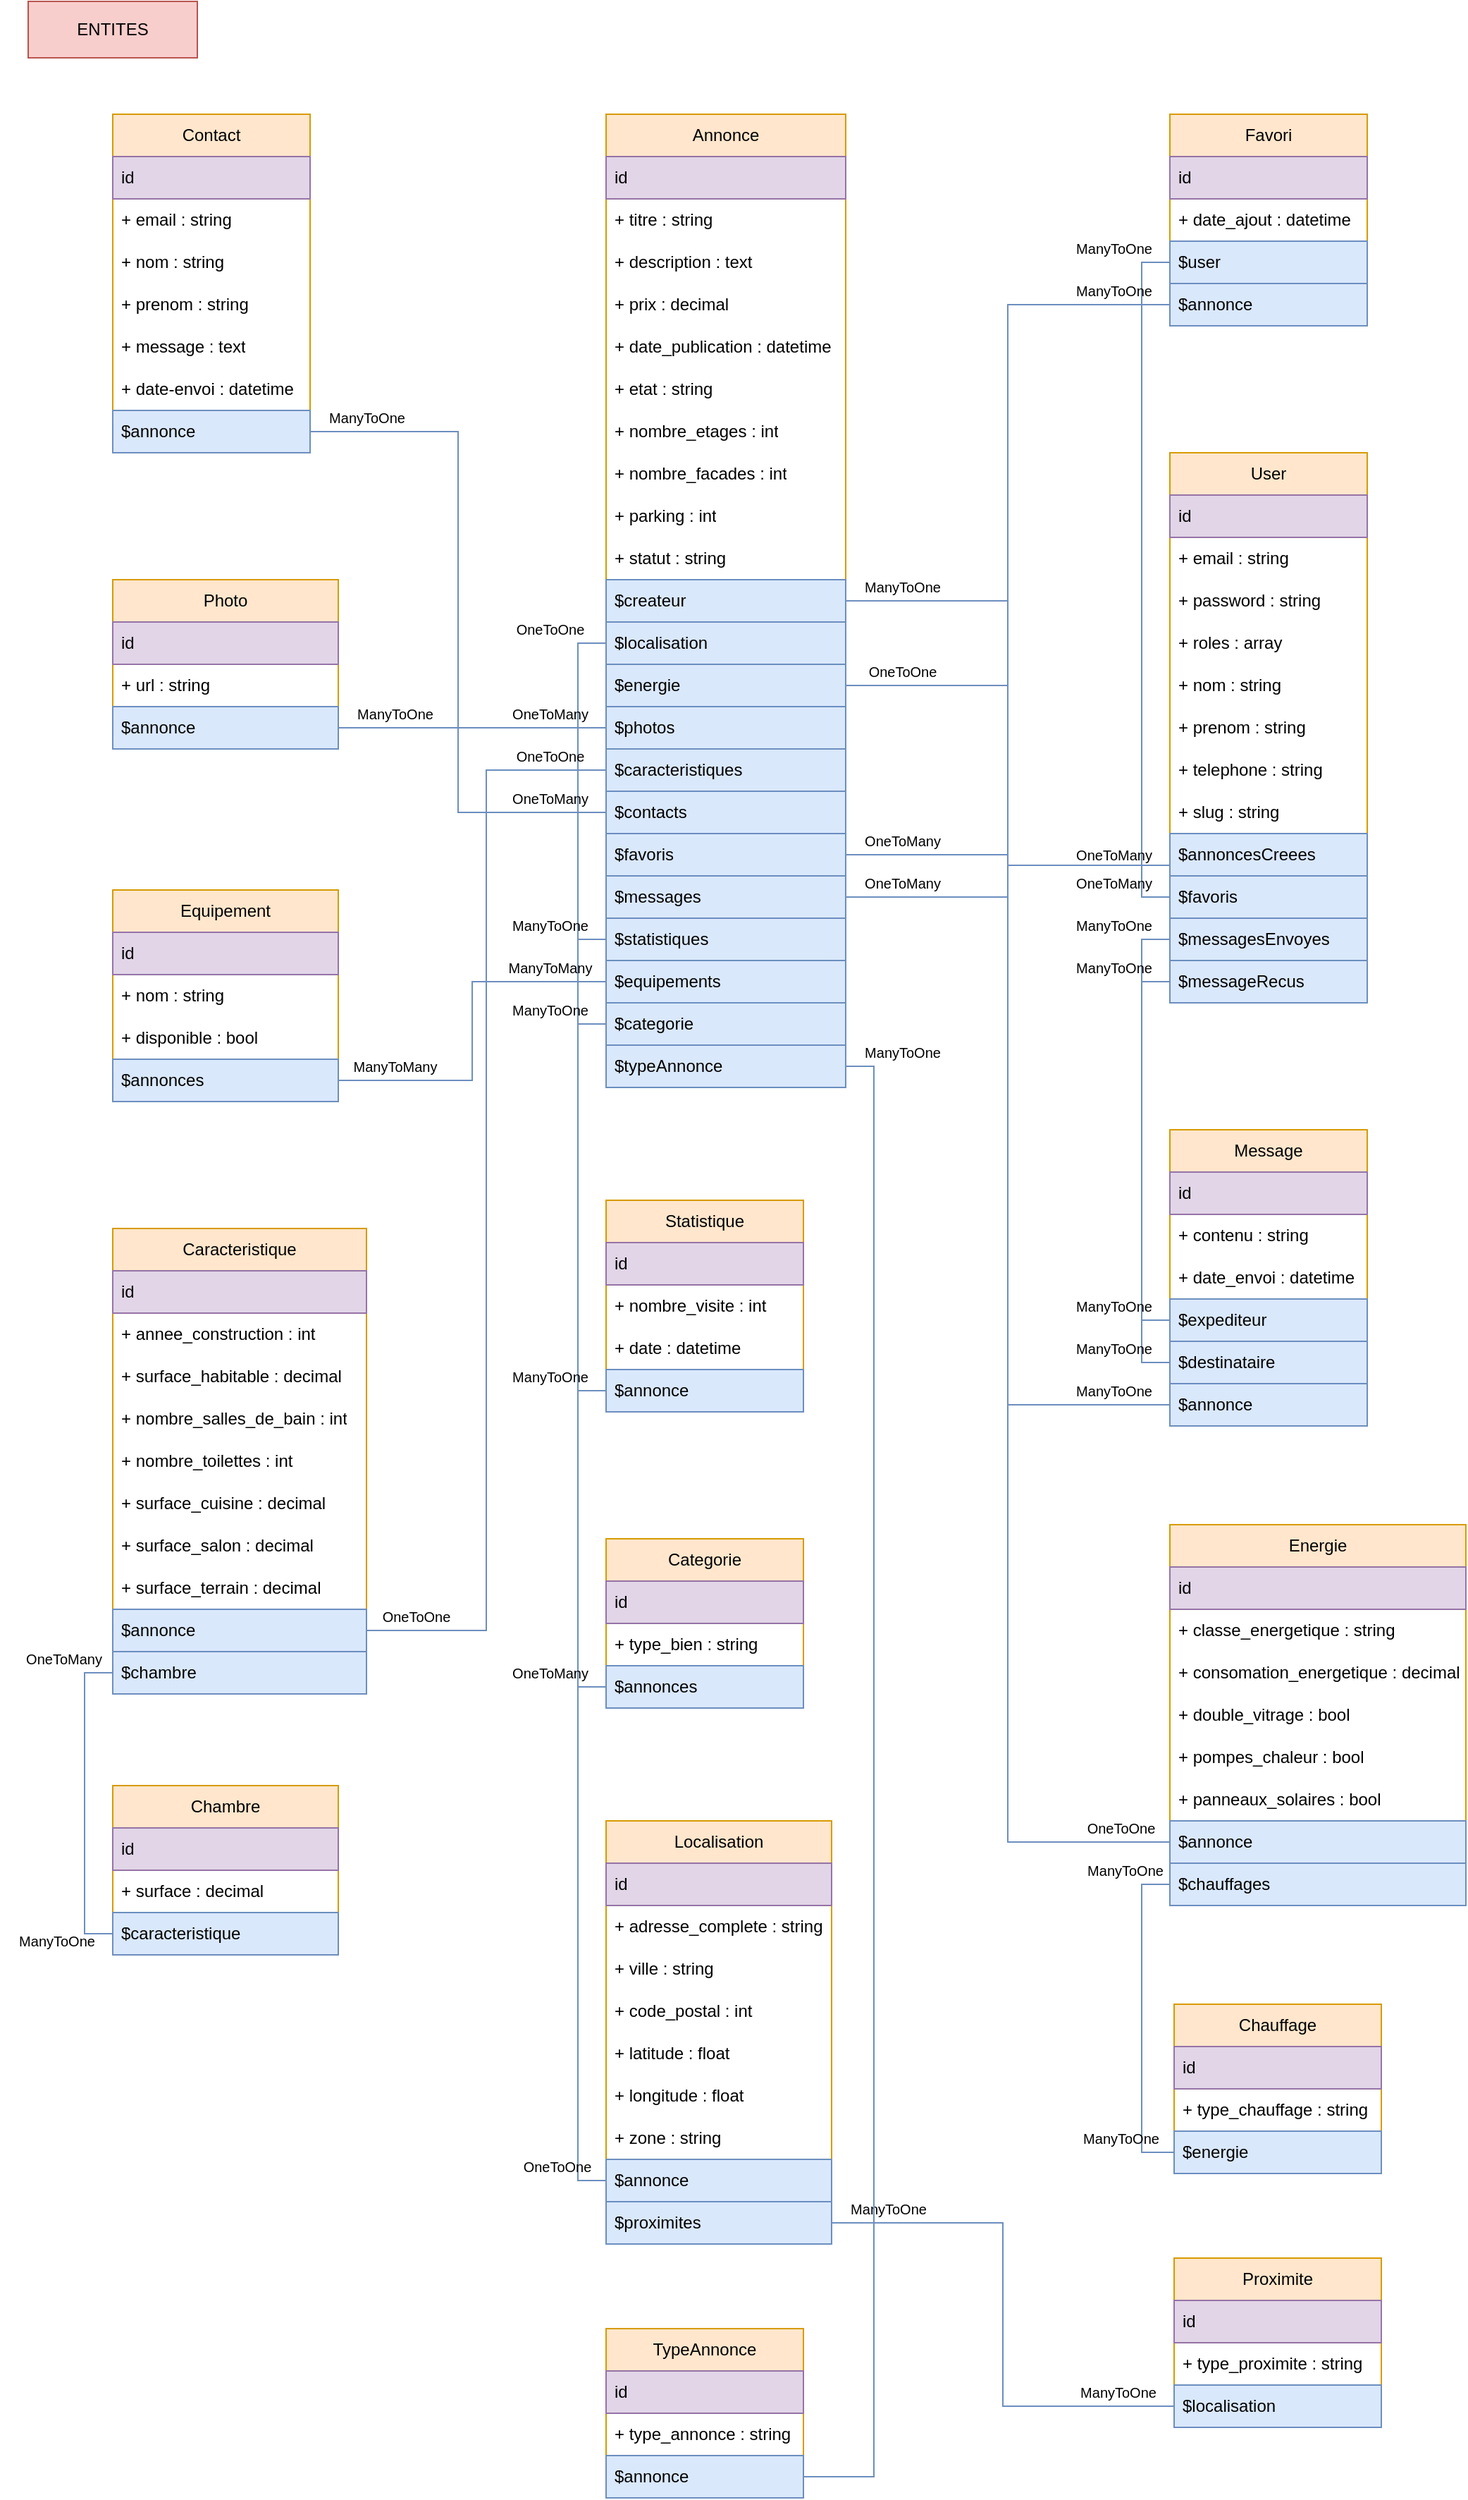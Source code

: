<mxfile version="24.4.0" type="device">
  <diagram name="Page-1" id="j-ODXMt-n7fXXeZ1Ql2s">
    <mxGraphModel dx="3230" dy="871" grid="1" gridSize="10" guides="1" tooltips="1" connect="1" arrows="1" fold="1" page="1" pageScale="1" pageWidth="827" pageHeight="1169" math="0" shadow="0">
      <root>
        <mxCell id="0" />
        <mxCell id="1" parent="0" />
        <mxCell id="mX9AHkWuaCNR2wwrBA3u-1" value="User" style="swimlane;fontStyle=0;childLayout=stackLayout;horizontal=1;startSize=30;horizontalStack=0;resizeParent=1;resizeParentMax=0;resizeLast=0;collapsible=1;marginBottom=0;whiteSpace=wrap;html=1;fillColor=#ffe6cc;strokeColor=#d79b00;" parent="1" vertex="1">
          <mxGeometry x="-830" y="400" width="140" height="390" as="geometry" />
        </mxCell>
        <mxCell id="mX9AHkWuaCNR2wwrBA3u-2" value="id" style="text;strokeColor=#9673a6;fillColor=#e1d5e7;align=left;verticalAlign=middle;spacingLeft=4;spacingRight=4;overflow=hidden;points=[[0,0.5],[1,0.5]];portConstraint=eastwest;rotatable=0;whiteSpace=wrap;html=1;" parent="mX9AHkWuaCNR2wwrBA3u-1" vertex="1">
          <mxGeometry y="30" width="140" height="30" as="geometry" />
        </mxCell>
        <mxCell id="mX9AHkWuaCNR2wwrBA3u-12" value="+ email : string" style="text;strokeColor=none;fillColor=none;align=left;verticalAlign=middle;spacingLeft=4;spacingRight=4;overflow=hidden;points=[[0,0.5],[1,0.5]];portConstraint=eastwest;rotatable=0;whiteSpace=wrap;html=1;" parent="mX9AHkWuaCNR2wwrBA3u-1" vertex="1">
          <mxGeometry y="60" width="140" height="30" as="geometry" />
        </mxCell>
        <mxCell id="mX9AHkWuaCNR2wwrBA3u-13" value="+ password : string" style="text;strokeColor=none;fillColor=none;align=left;verticalAlign=middle;spacingLeft=4;spacingRight=4;overflow=hidden;points=[[0,0.5],[1,0.5]];portConstraint=eastwest;rotatable=0;whiteSpace=wrap;html=1;" parent="mX9AHkWuaCNR2wwrBA3u-1" vertex="1">
          <mxGeometry y="90" width="140" height="30" as="geometry" />
        </mxCell>
        <mxCell id="mX9AHkWuaCNR2wwrBA3u-14" value="+ roles : array" style="text;strokeColor=none;fillColor=none;align=left;verticalAlign=middle;spacingLeft=4;spacingRight=4;overflow=hidden;points=[[0,0.5],[1,0.5]];portConstraint=eastwest;rotatable=0;whiteSpace=wrap;html=1;" parent="mX9AHkWuaCNR2wwrBA3u-1" vertex="1">
          <mxGeometry y="120" width="140" height="30" as="geometry" />
        </mxCell>
        <mxCell id="mX9AHkWuaCNR2wwrBA3u-3" value="+ nom : string" style="text;strokeColor=none;fillColor=none;align=left;verticalAlign=middle;spacingLeft=4;spacingRight=4;overflow=hidden;points=[[0,0.5],[1,0.5]];portConstraint=eastwest;rotatable=0;whiteSpace=wrap;html=1;" parent="mX9AHkWuaCNR2wwrBA3u-1" vertex="1">
          <mxGeometry y="150" width="140" height="30" as="geometry" />
        </mxCell>
        <mxCell id="mX9AHkWuaCNR2wwrBA3u-4" value="+ prenom : string" style="text;strokeColor=none;fillColor=none;align=left;verticalAlign=middle;spacingLeft=4;spacingRight=4;overflow=hidden;points=[[0,0.5],[1,0.5]];portConstraint=eastwest;rotatable=0;whiteSpace=wrap;html=1;" parent="mX9AHkWuaCNR2wwrBA3u-1" vertex="1">
          <mxGeometry y="180" width="140" height="30" as="geometry" />
        </mxCell>
        <mxCell id="mX9AHkWuaCNR2wwrBA3u-15" value="+ telephone : string" style="text;strokeColor=none;fillColor=none;align=left;verticalAlign=middle;spacingLeft=4;spacingRight=4;overflow=hidden;points=[[0,0.5],[1,0.5]];portConstraint=eastwest;rotatable=0;whiteSpace=wrap;html=1;" parent="mX9AHkWuaCNR2wwrBA3u-1" vertex="1">
          <mxGeometry y="210" width="140" height="30" as="geometry" />
        </mxCell>
        <mxCell id="TaIRlBqPqhBRWV4LUMND-2" value="+ slug : string" style="text;strokeColor=none;fillColor=none;align=left;verticalAlign=middle;spacingLeft=4;spacingRight=4;overflow=hidden;points=[[0,0.5],[1,0.5]];portConstraint=eastwest;rotatable=0;whiteSpace=wrap;html=1;" parent="mX9AHkWuaCNR2wwrBA3u-1" vertex="1">
          <mxGeometry y="240" width="140" height="30" as="geometry" />
        </mxCell>
        <mxCell id="zs-yawYEvZupQqfsuiLp-80" value="$annoncesCreees" style="text;strokeColor=#6c8ebf;fillColor=#dae8fc;align=left;verticalAlign=middle;spacingLeft=4;spacingRight=4;overflow=hidden;points=[[0,0.5],[1,0.5]];portConstraint=eastwest;rotatable=0;whiteSpace=wrap;html=1;" parent="mX9AHkWuaCNR2wwrBA3u-1" vertex="1">
          <mxGeometry y="270" width="140" height="30" as="geometry" />
        </mxCell>
        <mxCell id="zs-yawYEvZupQqfsuiLp-82" value="$favoris" style="text;strokeColor=#6c8ebf;fillColor=#dae8fc;align=left;verticalAlign=middle;spacingLeft=4;spacingRight=4;overflow=hidden;points=[[0,0.5],[1,0.5]];portConstraint=eastwest;rotatable=0;whiteSpace=wrap;html=1;" parent="mX9AHkWuaCNR2wwrBA3u-1" vertex="1">
          <mxGeometry y="300" width="140" height="30" as="geometry" />
        </mxCell>
        <mxCell id="zs-yawYEvZupQqfsuiLp-83" value="$messagesEnvoyes" style="text;strokeColor=#6c8ebf;fillColor=#dae8fc;align=left;verticalAlign=middle;spacingLeft=4;spacingRight=4;overflow=hidden;points=[[0,0.5],[1,0.5]];portConstraint=eastwest;rotatable=0;whiteSpace=wrap;html=1;" parent="mX9AHkWuaCNR2wwrBA3u-1" vertex="1">
          <mxGeometry y="330" width="140" height="30" as="geometry" />
        </mxCell>
        <mxCell id="zs-yawYEvZupQqfsuiLp-84" value="$messageRecus" style="text;strokeColor=#6c8ebf;fillColor=#dae8fc;align=left;verticalAlign=middle;spacingLeft=4;spacingRight=4;overflow=hidden;points=[[0,0.5],[1,0.5]];portConstraint=eastwest;rotatable=0;whiteSpace=wrap;html=1;" parent="mX9AHkWuaCNR2wwrBA3u-1" vertex="1">
          <mxGeometry y="360" width="140" height="30" as="geometry" />
        </mxCell>
        <mxCell id="mX9AHkWuaCNR2wwrBA3u-65" value="ENTITES" style="rounded=0;whiteSpace=wrap;html=1;fillColor=#f8cecc;strokeColor=#b85450;" parent="1" vertex="1">
          <mxGeometry x="-1640" y="80" width="120" height="40" as="geometry" />
        </mxCell>
        <mxCell id="TaIRlBqPqhBRWV4LUMND-3" value="Favori" style="swimlane;fontStyle=0;childLayout=stackLayout;horizontal=1;startSize=30;horizontalStack=0;resizeParent=1;resizeParentMax=0;resizeLast=0;collapsible=1;marginBottom=0;whiteSpace=wrap;html=1;fillColor=#ffe6cc;strokeColor=#d79b00;" parent="1" vertex="1">
          <mxGeometry x="-830" y="160" width="140" height="150" as="geometry" />
        </mxCell>
        <mxCell id="TaIRlBqPqhBRWV4LUMND-4" value="id" style="text;strokeColor=#9673a6;fillColor=#e1d5e7;align=left;verticalAlign=middle;spacingLeft=4;spacingRight=4;overflow=hidden;points=[[0,0.5],[1,0.5]];portConstraint=eastwest;rotatable=0;whiteSpace=wrap;html=1;" parent="TaIRlBqPqhBRWV4LUMND-3" vertex="1">
          <mxGeometry y="30" width="140" height="30" as="geometry" />
        </mxCell>
        <mxCell id="TaIRlBqPqhBRWV4LUMND-5" value="+ date_ajout : datetime" style="text;strokeColor=none;fillColor=none;align=left;verticalAlign=middle;spacingLeft=4;spacingRight=4;overflow=hidden;points=[[0,0.5],[1,0.5]];portConstraint=eastwest;rotatable=0;whiteSpace=wrap;html=1;" parent="TaIRlBqPqhBRWV4LUMND-3" vertex="1">
          <mxGeometry y="60" width="140" height="30" as="geometry" />
        </mxCell>
        <mxCell id="zs-yawYEvZupQqfsuiLp-86" value="$user" style="text;strokeColor=#6c8ebf;fillColor=#dae8fc;align=left;verticalAlign=middle;spacingLeft=4;spacingRight=4;overflow=hidden;points=[[0,0.5],[1,0.5]];portConstraint=eastwest;rotatable=0;whiteSpace=wrap;html=1;" parent="TaIRlBqPqhBRWV4LUMND-3" vertex="1">
          <mxGeometry y="90" width="140" height="30" as="geometry" />
        </mxCell>
        <mxCell id="zs-yawYEvZupQqfsuiLp-105" value="$annonce" style="text;strokeColor=#6c8ebf;fillColor=#dae8fc;align=left;verticalAlign=middle;spacingLeft=4;spacingRight=4;overflow=hidden;points=[[0,0.5],[1,0.5]];portConstraint=eastwest;rotatable=0;whiteSpace=wrap;html=1;" parent="TaIRlBqPqhBRWV4LUMND-3" vertex="1">
          <mxGeometry y="120" width="140" height="30" as="geometry" />
        </mxCell>
        <mxCell id="TaIRlBqPqhBRWV4LUMND-12" value="Annonce" style="swimlane;fontStyle=0;childLayout=stackLayout;horizontal=1;startSize=30;horizontalStack=0;resizeParent=1;resizeParentMax=0;resizeLast=0;collapsible=1;marginBottom=0;whiteSpace=wrap;html=1;fillColor=#ffe6cc;strokeColor=#d79b00;" parent="1" vertex="1">
          <mxGeometry x="-1230" y="160" width="170" height="690" as="geometry" />
        </mxCell>
        <mxCell id="TaIRlBqPqhBRWV4LUMND-13" value="id" style="text;strokeColor=#9673a6;fillColor=#e1d5e7;align=left;verticalAlign=middle;spacingLeft=4;spacingRight=4;overflow=hidden;points=[[0,0.5],[1,0.5]];portConstraint=eastwest;rotatable=0;whiteSpace=wrap;html=1;" parent="TaIRlBqPqhBRWV4LUMND-12" vertex="1">
          <mxGeometry y="30" width="170" height="30" as="geometry" />
        </mxCell>
        <mxCell id="TaIRlBqPqhBRWV4LUMND-20" value="+ titre : string" style="text;strokeColor=none;fillColor=none;align=left;verticalAlign=middle;spacingLeft=4;spacingRight=4;overflow=hidden;points=[[0,0.5],[1,0.5]];portConstraint=eastwest;rotatable=0;whiteSpace=wrap;html=1;" parent="TaIRlBqPqhBRWV4LUMND-12" vertex="1">
          <mxGeometry y="60" width="170" height="30" as="geometry" />
        </mxCell>
        <mxCell id="TaIRlBqPqhBRWV4LUMND-28" value="+ description : text" style="text;strokeColor=none;fillColor=none;align=left;verticalAlign=middle;spacingLeft=4;spacingRight=4;overflow=hidden;points=[[0,0.5],[1,0.5]];portConstraint=eastwest;rotatable=0;whiteSpace=wrap;html=1;" parent="TaIRlBqPqhBRWV4LUMND-12" vertex="1">
          <mxGeometry y="90" width="170" height="30" as="geometry" />
        </mxCell>
        <mxCell id="TaIRlBqPqhBRWV4LUMND-29" value="+ prix : decimal" style="text;strokeColor=none;fillColor=none;align=left;verticalAlign=middle;spacingLeft=4;spacingRight=4;overflow=hidden;points=[[0,0.5],[1,0.5]];portConstraint=eastwest;rotatable=0;whiteSpace=wrap;html=1;" parent="TaIRlBqPqhBRWV4LUMND-12" vertex="1">
          <mxGeometry y="120" width="170" height="30" as="geometry" />
        </mxCell>
        <mxCell id="TaIRlBqPqhBRWV4LUMND-31" value="+ date_publication : datetime" style="text;strokeColor=none;fillColor=none;align=left;verticalAlign=middle;spacingLeft=4;spacingRight=4;overflow=hidden;points=[[0,0.5],[1,0.5]];portConstraint=eastwest;rotatable=0;whiteSpace=wrap;html=1;" parent="TaIRlBqPqhBRWV4LUMND-12" vertex="1">
          <mxGeometry y="150" width="170" height="30" as="geometry" />
        </mxCell>
        <mxCell id="TaIRlBqPqhBRWV4LUMND-32" value="+ etat : string" style="text;strokeColor=none;fillColor=none;align=left;verticalAlign=middle;spacingLeft=4;spacingRight=4;overflow=hidden;points=[[0,0.5],[1,0.5]];portConstraint=eastwest;rotatable=0;whiteSpace=wrap;html=1;" parent="TaIRlBqPqhBRWV4LUMND-12" vertex="1">
          <mxGeometry y="180" width="170" height="30" as="geometry" />
        </mxCell>
        <mxCell id="TaIRlBqPqhBRWV4LUMND-33" value="+ nombre_etages : int" style="text;strokeColor=none;fillColor=none;align=left;verticalAlign=middle;spacingLeft=4;spacingRight=4;overflow=hidden;points=[[0,0.5],[1,0.5]];portConstraint=eastwest;rotatable=0;whiteSpace=wrap;html=1;" parent="TaIRlBqPqhBRWV4LUMND-12" vertex="1">
          <mxGeometry y="210" width="170" height="30" as="geometry" />
        </mxCell>
        <mxCell id="TaIRlBqPqhBRWV4LUMND-34" value="+ nombre_facades : int" style="text;strokeColor=none;fillColor=none;align=left;verticalAlign=middle;spacingLeft=4;spacingRight=4;overflow=hidden;points=[[0,0.5],[1,0.5]];portConstraint=eastwest;rotatable=0;whiteSpace=wrap;html=1;" parent="TaIRlBqPqhBRWV4LUMND-12" vertex="1">
          <mxGeometry y="240" width="170" height="30" as="geometry" />
        </mxCell>
        <mxCell id="TaIRlBqPqhBRWV4LUMND-37" value="+ parking : int" style="text;strokeColor=none;fillColor=none;align=left;verticalAlign=middle;spacingLeft=4;spacingRight=4;overflow=hidden;points=[[0,0.5],[1,0.5]];portConstraint=eastwest;rotatable=0;whiteSpace=wrap;html=1;" parent="TaIRlBqPqhBRWV4LUMND-12" vertex="1">
          <mxGeometry y="270" width="170" height="30" as="geometry" />
        </mxCell>
        <mxCell id="zs-yawYEvZupQqfsuiLp-79" value="+ statut : string" style="text;strokeColor=none;fillColor=none;align=left;verticalAlign=middle;spacingLeft=4;spacingRight=4;overflow=hidden;points=[[0,0.5],[1,0.5]];portConstraint=eastwest;rotatable=0;whiteSpace=wrap;html=1;" parent="TaIRlBqPqhBRWV4LUMND-12" vertex="1">
          <mxGeometry y="300" width="170" height="30" as="geometry" />
        </mxCell>
        <mxCell id="zs-yawYEvZupQqfsuiLp-81" value="$createur" style="text;strokeColor=#6c8ebf;fillColor=#dae8fc;align=left;verticalAlign=middle;spacingLeft=4;spacingRight=4;overflow=hidden;points=[[0,0.5],[1,0.5]];portConstraint=eastwest;rotatable=0;whiteSpace=wrap;html=1;" parent="TaIRlBqPqhBRWV4LUMND-12" vertex="1">
          <mxGeometry y="330" width="170" height="30" as="geometry" />
        </mxCell>
        <mxCell id="zs-yawYEvZupQqfsuiLp-90" value="$localisation" style="text;strokeColor=#6c8ebf;fillColor=#dae8fc;align=left;verticalAlign=middle;spacingLeft=4;spacingRight=4;overflow=hidden;points=[[0,0.5],[1,0.5]];portConstraint=eastwest;rotatable=0;whiteSpace=wrap;html=1;" parent="TaIRlBqPqhBRWV4LUMND-12" vertex="1">
          <mxGeometry y="360" width="170" height="30" as="geometry" />
        </mxCell>
        <mxCell id="zs-yawYEvZupQqfsuiLp-91" value="$energie" style="text;strokeColor=#6c8ebf;fillColor=#dae8fc;align=left;verticalAlign=middle;spacingLeft=4;spacingRight=4;overflow=hidden;points=[[0,0.5],[1,0.5]];portConstraint=eastwest;rotatable=0;whiteSpace=wrap;html=1;" parent="TaIRlBqPqhBRWV4LUMND-12" vertex="1">
          <mxGeometry y="390" width="170" height="30" as="geometry" />
        </mxCell>
        <mxCell id="zs-yawYEvZupQqfsuiLp-92" value="$photos" style="text;strokeColor=#6c8ebf;fillColor=#dae8fc;align=left;verticalAlign=middle;spacingLeft=4;spacingRight=4;overflow=hidden;points=[[0,0.5],[1,0.5]];portConstraint=eastwest;rotatable=0;whiteSpace=wrap;html=1;" parent="TaIRlBqPqhBRWV4LUMND-12" vertex="1">
          <mxGeometry y="420" width="170" height="30" as="geometry" />
        </mxCell>
        <mxCell id="zs-yawYEvZupQqfsuiLp-93" value="$caracteristiques" style="text;strokeColor=#6c8ebf;fillColor=#dae8fc;align=left;verticalAlign=middle;spacingLeft=4;spacingRight=4;overflow=hidden;points=[[0,0.5],[1,0.5]];portConstraint=eastwest;rotatable=0;whiteSpace=wrap;html=1;" parent="TaIRlBqPqhBRWV4LUMND-12" vertex="1">
          <mxGeometry y="450" width="170" height="30" as="geometry" />
        </mxCell>
        <mxCell id="zs-yawYEvZupQqfsuiLp-94" value="$contacts" style="text;strokeColor=#6c8ebf;fillColor=#dae8fc;align=left;verticalAlign=middle;spacingLeft=4;spacingRight=4;overflow=hidden;points=[[0,0.5],[1,0.5]];portConstraint=eastwest;rotatable=0;whiteSpace=wrap;html=1;" parent="TaIRlBqPqhBRWV4LUMND-12" vertex="1">
          <mxGeometry y="480" width="170" height="30" as="geometry" />
        </mxCell>
        <mxCell id="zs-yawYEvZupQqfsuiLp-96" value="$favoris" style="text;strokeColor=#6c8ebf;fillColor=#dae8fc;align=left;verticalAlign=middle;spacingLeft=4;spacingRight=4;overflow=hidden;points=[[0,0.5],[1,0.5]];portConstraint=eastwest;rotatable=0;whiteSpace=wrap;html=1;" parent="TaIRlBqPqhBRWV4LUMND-12" vertex="1">
          <mxGeometry y="510" width="170" height="30" as="geometry" />
        </mxCell>
        <mxCell id="zs-yawYEvZupQqfsuiLp-97" value="$messages" style="text;strokeColor=#6c8ebf;fillColor=#dae8fc;align=left;verticalAlign=middle;spacingLeft=4;spacingRight=4;overflow=hidden;points=[[0,0.5],[1,0.5]];portConstraint=eastwest;rotatable=0;whiteSpace=wrap;html=1;" parent="TaIRlBqPqhBRWV4LUMND-12" vertex="1">
          <mxGeometry y="540" width="170" height="30" as="geometry" />
        </mxCell>
        <mxCell id="zs-yawYEvZupQqfsuiLp-98" value="$statistiques" style="text;strokeColor=#6c8ebf;fillColor=#dae8fc;align=left;verticalAlign=middle;spacingLeft=4;spacingRight=4;overflow=hidden;points=[[0,0.5],[1,0.5]];portConstraint=eastwest;rotatable=0;whiteSpace=wrap;html=1;" parent="TaIRlBqPqhBRWV4LUMND-12" vertex="1">
          <mxGeometry y="570" width="170" height="30" as="geometry" />
        </mxCell>
        <mxCell id="zs-yawYEvZupQqfsuiLp-108" value="$equipements" style="text;strokeColor=#6c8ebf;fillColor=#dae8fc;align=left;verticalAlign=middle;spacingLeft=4;spacingRight=4;overflow=hidden;points=[[0,0.5],[1,0.5]];portConstraint=eastwest;rotatable=0;whiteSpace=wrap;html=1;" parent="TaIRlBqPqhBRWV4LUMND-12" vertex="1">
          <mxGeometry y="600" width="170" height="30" as="geometry" />
        </mxCell>
        <mxCell id="zs-yawYEvZupQqfsuiLp-136" value="$categorie" style="text;strokeColor=#6c8ebf;fillColor=#dae8fc;align=left;verticalAlign=middle;spacingLeft=4;spacingRight=4;overflow=hidden;points=[[0,0.5],[1,0.5]];portConstraint=eastwest;rotatable=0;whiteSpace=wrap;html=1;" parent="TaIRlBqPqhBRWV4LUMND-12" vertex="1">
          <mxGeometry y="630" width="170" height="30" as="geometry" />
        </mxCell>
        <mxCell id="dERIir1PY9NrZZ78H_BM-15" value="$typeAnnonce" style="text;strokeColor=#6c8ebf;fillColor=#dae8fc;align=left;verticalAlign=middle;spacingLeft=4;spacingRight=4;overflow=hidden;points=[[0,0.5],[1,0.5]];portConstraint=eastwest;rotatable=0;whiteSpace=wrap;html=1;" vertex="1" parent="TaIRlBqPqhBRWV4LUMND-12">
          <mxGeometry y="660" width="170" height="30" as="geometry" />
        </mxCell>
        <mxCell id="zs-yawYEvZupQqfsuiLp-1" value="Localisation" style="swimlane;fontStyle=0;childLayout=stackLayout;horizontal=1;startSize=30;horizontalStack=0;resizeParent=1;resizeParentMax=0;resizeLast=0;collapsible=1;marginBottom=0;whiteSpace=wrap;html=1;fillColor=#ffe6cc;strokeColor=#d79b00;" parent="1" vertex="1">
          <mxGeometry x="-1230" y="1370" width="160" height="300" as="geometry" />
        </mxCell>
        <mxCell id="zs-yawYEvZupQqfsuiLp-2" value="id" style="text;strokeColor=#9673a6;fillColor=#e1d5e7;align=left;verticalAlign=middle;spacingLeft=4;spacingRight=4;overflow=hidden;points=[[0,0.5],[1,0.5]];portConstraint=eastwest;rotatable=0;whiteSpace=wrap;html=1;" parent="zs-yawYEvZupQqfsuiLp-1" vertex="1">
          <mxGeometry y="30" width="160" height="30" as="geometry" />
        </mxCell>
        <mxCell id="zs-yawYEvZupQqfsuiLp-3" value="+ adresse_complete : string" style="text;strokeColor=none;fillColor=none;align=left;verticalAlign=middle;spacingLeft=4;spacingRight=4;overflow=hidden;points=[[0,0.5],[1,0.5]];portConstraint=eastwest;rotatable=0;whiteSpace=wrap;html=1;" parent="zs-yawYEvZupQqfsuiLp-1" vertex="1">
          <mxGeometry y="60" width="160" height="30" as="geometry" />
        </mxCell>
        <mxCell id="zs-yawYEvZupQqfsuiLp-4" value="+ ville : string" style="text;strokeColor=none;fillColor=none;align=left;verticalAlign=middle;spacingLeft=4;spacingRight=4;overflow=hidden;points=[[0,0.5],[1,0.5]];portConstraint=eastwest;rotatable=0;whiteSpace=wrap;html=1;" parent="zs-yawYEvZupQqfsuiLp-1" vertex="1">
          <mxGeometry y="90" width="160" height="30" as="geometry" />
        </mxCell>
        <mxCell id="zs-yawYEvZupQqfsuiLp-5" value="+ code_postal : int" style="text;strokeColor=none;fillColor=none;align=left;verticalAlign=middle;spacingLeft=4;spacingRight=4;overflow=hidden;points=[[0,0.5],[1,0.5]];portConstraint=eastwest;rotatable=0;whiteSpace=wrap;html=1;" parent="zs-yawYEvZupQqfsuiLp-1" vertex="1">
          <mxGeometry y="120" width="160" height="30" as="geometry" />
        </mxCell>
        <mxCell id="zs-yawYEvZupQqfsuiLp-7" value="+ latitude : float" style="text;strokeColor=none;fillColor=none;align=left;verticalAlign=middle;spacingLeft=4;spacingRight=4;overflow=hidden;points=[[0,0.5],[1,0.5]];portConstraint=eastwest;rotatable=0;whiteSpace=wrap;html=1;" parent="zs-yawYEvZupQqfsuiLp-1" vertex="1">
          <mxGeometry y="150" width="160" height="30" as="geometry" />
        </mxCell>
        <mxCell id="zs-yawYEvZupQqfsuiLp-8" value="+ longitude : float" style="text;strokeColor=none;fillColor=none;align=left;verticalAlign=middle;spacingLeft=4;spacingRight=4;overflow=hidden;points=[[0,0.5],[1,0.5]];portConstraint=eastwest;rotatable=0;whiteSpace=wrap;html=1;" parent="zs-yawYEvZupQqfsuiLp-1" vertex="1">
          <mxGeometry y="180" width="160" height="30" as="geometry" />
        </mxCell>
        <mxCell id="zs-yawYEvZupQqfsuiLp-9" value="+ zone : string" style="text;strokeColor=none;fillColor=none;align=left;verticalAlign=middle;spacingLeft=4;spacingRight=4;overflow=hidden;points=[[0,0.5],[1,0.5]];portConstraint=eastwest;rotatable=0;whiteSpace=wrap;html=1;" parent="zs-yawYEvZupQqfsuiLp-1" vertex="1">
          <mxGeometry y="210" width="160" height="30" as="geometry" />
        </mxCell>
        <mxCell id="zs-yawYEvZupQqfsuiLp-99" value="$annonce" style="text;strokeColor=#6c8ebf;fillColor=#dae8fc;align=left;verticalAlign=middle;spacingLeft=4;spacingRight=4;overflow=hidden;points=[[0,0.5],[1,0.5]];portConstraint=eastwest;rotatable=0;whiteSpace=wrap;html=1;" parent="zs-yawYEvZupQqfsuiLp-1" vertex="1">
          <mxGeometry y="240" width="160" height="30" as="geometry" />
        </mxCell>
        <mxCell id="zs-yawYEvZupQqfsuiLp-186" value="$proximites" style="text;strokeColor=#6c8ebf;fillColor=#dae8fc;align=left;verticalAlign=middle;spacingLeft=4;spacingRight=4;overflow=hidden;points=[[0,0.5],[1,0.5]];portConstraint=eastwest;rotatable=0;whiteSpace=wrap;html=1;" parent="zs-yawYEvZupQqfsuiLp-1" vertex="1">
          <mxGeometry y="270" width="160" height="30" as="geometry" />
        </mxCell>
        <mxCell id="zs-yawYEvZupQqfsuiLp-12" value="Photo" style="swimlane;fontStyle=0;childLayout=stackLayout;horizontal=1;startSize=30;horizontalStack=0;resizeParent=1;resizeParentMax=0;resizeLast=0;collapsible=1;marginBottom=0;whiteSpace=wrap;html=1;fillColor=#ffe6cc;strokeColor=#d79b00;" parent="1" vertex="1">
          <mxGeometry x="-1580" y="490" width="160" height="120" as="geometry" />
        </mxCell>
        <mxCell id="zs-yawYEvZupQqfsuiLp-13" value="id" style="text;strokeColor=#9673a6;fillColor=#e1d5e7;align=left;verticalAlign=middle;spacingLeft=4;spacingRight=4;overflow=hidden;points=[[0,0.5],[1,0.5]];portConstraint=eastwest;rotatable=0;whiteSpace=wrap;html=1;" parent="zs-yawYEvZupQqfsuiLp-12" vertex="1">
          <mxGeometry y="30" width="160" height="30" as="geometry" />
        </mxCell>
        <mxCell id="zs-yawYEvZupQqfsuiLp-14" value="+ url : string" style="text;strokeColor=none;fillColor=none;align=left;verticalAlign=middle;spacingLeft=4;spacingRight=4;overflow=hidden;points=[[0,0.5],[1,0.5]];portConstraint=eastwest;rotatable=0;whiteSpace=wrap;html=1;" parent="zs-yawYEvZupQqfsuiLp-12" vertex="1">
          <mxGeometry y="60" width="160" height="30" as="geometry" />
        </mxCell>
        <mxCell id="zs-yawYEvZupQqfsuiLp-102" value="$annonce" style="text;strokeColor=#6c8ebf;fillColor=#dae8fc;align=left;verticalAlign=middle;spacingLeft=4;spacingRight=4;overflow=hidden;points=[[0,0.5],[1,0.5]];portConstraint=eastwest;rotatable=0;whiteSpace=wrap;html=1;" parent="zs-yawYEvZupQqfsuiLp-12" vertex="1">
          <mxGeometry y="90" width="160" height="30" as="geometry" />
        </mxCell>
        <mxCell id="zs-yawYEvZupQqfsuiLp-21" value="Caracteristique" style="swimlane;fontStyle=0;childLayout=stackLayout;horizontal=1;startSize=30;horizontalStack=0;resizeParent=1;resizeParentMax=0;resizeLast=0;collapsible=1;marginBottom=0;whiteSpace=wrap;html=1;fillColor=#ffe6cc;strokeColor=#d79b00;" parent="1" vertex="1">
          <mxGeometry x="-1580" y="950" width="180" height="330" as="geometry" />
        </mxCell>
        <mxCell id="zs-yawYEvZupQqfsuiLp-22" value="id" style="text;strokeColor=#9673a6;fillColor=#e1d5e7;align=left;verticalAlign=middle;spacingLeft=4;spacingRight=4;overflow=hidden;points=[[0,0.5],[1,0.5]];portConstraint=eastwest;rotatable=0;whiteSpace=wrap;html=1;" parent="zs-yawYEvZupQqfsuiLp-21" vertex="1">
          <mxGeometry y="30" width="180" height="30" as="geometry" />
        </mxCell>
        <mxCell id="zs-yawYEvZupQqfsuiLp-28" value="+ annee_construction : int" style="text;strokeColor=none;fillColor=none;align=left;verticalAlign=middle;spacingLeft=4;spacingRight=4;overflow=hidden;points=[[0,0.5],[1,0.5]];portConstraint=eastwest;rotatable=0;whiteSpace=wrap;html=1;" parent="zs-yawYEvZupQqfsuiLp-21" vertex="1">
          <mxGeometry y="60" width="180" height="30" as="geometry" />
        </mxCell>
        <mxCell id="zs-yawYEvZupQqfsuiLp-26" value="+ surface_habitable : decimal" style="text;strokeColor=none;fillColor=none;align=left;verticalAlign=middle;spacingLeft=4;spacingRight=4;overflow=hidden;points=[[0,0.5],[1,0.5]];portConstraint=eastwest;rotatable=0;whiteSpace=wrap;html=1;" parent="zs-yawYEvZupQqfsuiLp-21" vertex="1">
          <mxGeometry y="90" width="180" height="30" as="geometry" />
        </mxCell>
        <mxCell id="zs-yawYEvZupQqfsuiLp-24" value="+ nombre_salles_de_bain : int" style="text;strokeColor=none;fillColor=none;align=left;verticalAlign=middle;spacingLeft=4;spacingRight=4;overflow=hidden;points=[[0,0.5],[1,0.5]];portConstraint=eastwest;rotatable=0;whiteSpace=wrap;html=1;" parent="zs-yawYEvZupQqfsuiLp-21" vertex="1">
          <mxGeometry y="120" width="180" height="30" as="geometry" />
        </mxCell>
        <mxCell id="zs-yawYEvZupQqfsuiLp-25" value="+ nombre_toilettes : int" style="text;strokeColor=none;fillColor=none;align=left;verticalAlign=middle;spacingLeft=4;spacingRight=4;overflow=hidden;points=[[0,0.5],[1,0.5]];portConstraint=eastwest;rotatable=0;whiteSpace=wrap;html=1;" parent="zs-yawYEvZupQqfsuiLp-21" vertex="1">
          <mxGeometry y="150" width="180" height="30" as="geometry" />
        </mxCell>
        <mxCell id="zs-yawYEvZupQqfsuiLp-35" value="+ surface_cuisine : decimal" style="text;strokeColor=none;fillColor=none;align=left;verticalAlign=middle;spacingLeft=4;spacingRight=4;overflow=hidden;points=[[0,0.5],[1,0.5]];portConstraint=eastwest;rotatable=0;whiteSpace=wrap;html=1;" parent="zs-yawYEvZupQqfsuiLp-21" vertex="1">
          <mxGeometry y="180" width="180" height="30" as="geometry" />
        </mxCell>
        <mxCell id="zs-yawYEvZupQqfsuiLp-36" value="+ surface_salon : decimal" style="text;strokeColor=none;fillColor=none;align=left;verticalAlign=middle;spacingLeft=4;spacingRight=4;overflow=hidden;points=[[0,0.5],[1,0.5]];portConstraint=eastwest;rotatable=0;whiteSpace=wrap;html=1;" parent="zs-yawYEvZupQqfsuiLp-21" vertex="1">
          <mxGeometry y="210" width="180" height="30" as="geometry" />
        </mxCell>
        <mxCell id="zs-yawYEvZupQqfsuiLp-27" value="+ surface_terrain : decimal" style="text;strokeColor=none;fillColor=none;align=left;verticalAlign=middle;spacingLeft=4;spacingRight=4;overflow=hidden;points=[[0,0.5],[1,0.5]];portConstraint=eastwest;rotatable=0;whiteSpace=wrap;html=1;" parent="zs-yawYEvZupQqfsuiLp-21" vertex="1">
          <mxGeometry y="240" width="180" height="30" as="geometry" />
        </mxCell>
        <mxCell id="zs-yawYEvZupQqfsuiLp-103" value="$annonce" style="text;strokeColor=#6c8ebf;fillColor=#dae8fc;align=left;verticalAlign=middle;spacingLeft=4;spacingRight=4;overflow=hidden;points=[[0,0.5],[1,0.5]];portConstraint=eastwest;rotatable=0;whiteSpace=wrap;html=1;" parent="zs-yawYEvZupQqfsuiLp-21" vertex="1">
          <mxGeometry y="270" width="180" height="30" as="geometry" />
        </mxCell>
        <mxCell id="dERIir1PY9NrZZ78H_BM-7" value="$chambre" style="text;strokeColor=#6c8ebf;fillColor=#dae8fc;align=left;verticalAlign=middle;spacingLeft=4;spacingRight=4;overflow=hidden;points=[[0,0.5],[1,0.5]];portConstraint=eastwest;rotatable=0;whiteSpace=wrap;html=1;" vertex="1" parent="zs-yawYEvZupQqfsuiLp-21">
          <mxGeometry y="300" width="180" height="30" as="geometry" />
        </mxCell>
        <mxCell id="zs-yawYEvZupQqfsuiLp-31" value="Equipement" style="swimlane;fontStyle=0;childLayout=stackLayout;horizontal=1;startSize=30;horizontalStack=0;resizeParent=1;resizeParentMax=0;resizeLast=0;collapsible=1;marginBottom=0;whiteSpace=wrap;html=1;fillColor=#ffe6cc;strokeColor=#d79b00;" parent="1" vertex="1">
          <mxGeometry x="-1580" y="710" width="160" height="150" as="geometry" />
        </mxCell>
        <mxCell id="zs-yawYEvZupQqfsuiLp-32" value="id" style="text;strokeColor=#9673a6;fillColor=#e1d5e7;align=left;verticalAlign=middle;spacingLeft=4;spacingRight=4;overflow=hidden;points=[[0,0.5],[1,0.5]];portConstraint=eastwest;rotatable=0;whiteSpace=wrap;html=1;" parent="zs-yawYEvZupQqfsuiLp-31" vertex="1">
          <mxGeometry y="30" width="160" height="30" as="geometry" />
        </mxCell>
        <mxCell id="zs-yawYEvZupQqfsuiLp-33" value="+ nom : string" style="text;strokeColor=none;fillColor=none;align=left;verticalAlign=middle;spacingLeft=4;spacingRight=4;overflow=hidden;points=[[0,0.5],[1,0.5]];portConstraint=eastwest;rotatable=0;whiteSpace=wrap;html=1;" parent="zs-yawYEvZupQqfsuiLp-31" vertex="1">
          <mxGeometry y="60" width="160" height="30" as="geometry" />
        </mxCell>
        <mxCell id="zs-yawYEvZupQqfsuiLp-34" value="+ disponible : bool" style="text;strokeColor=none;fillColor=none;align=left;verticalAlign=middle;spacingLeft=4;spacingRight=4;overflow=hidden;points=[[0,0.5],[1,0.5]];portConstraint=eastwest;rotatable=0;whiteSpace=wrap;html=1;" parent="zs-yawYEvZupQqfsuiLp-31" vertex="1">
          <mxGeometry y="90" width="160" height="30" as="geometry" />
        </mxCell>
        <mxCell id="zs-yawYEvZupQqfsuiLp-106" value="$annonces" style="text;strokeColor=#6c8ebf;fillColor=#dae8fc;align=left;verticalAlign=middle;spacingLeft=4;spacingRight=4;overflow=hidden;points=[[0,0.5],[1,0.5]];portConstraint=eastwest;rotatable=0;whiteSpace=wrap;html=1;" parent="zs-yawYEvZupQqfsuiLp-31" vertex="1">
          <mxGeometry y="120" width="160" height="30" as="geometry" />
        </mxCell>
        <mxCell id="zs-yawYEvZupQqfsuiLp-43" value="Energie" style="swimlane;fontStyle=0;childLayout=stackLayout;horizontal=1;startSize=30;horizontalStack=0;resizeParent=1;resizeParentMax=0;resizeLast=0;collapsible=1;marginBottom=0;whiteSpace=wrap;html=1;fillColor=#ffe6cc;strokeColor=#d79b00;" parent="1" vertex="1">
          <mxGeometry x="-830" y="1160" width="210" height="270" as="geometry" />
        </mxCell>
        <mxCell id="zs-yawYEvZupQqfsuiLp-44" value="id" style="text;strokeColor=#9673a6;fillColor=#e1d5e7;align=left;verticalAlign=middle;spacingLeft=4;spacingRight=4;overflow=hidden;points=[[0,0.5],[1,0.5]];portConstraint=eastwest;rotatable=0;whiteSpace=wrap;html=1;" parent="zs-yawYEvZupQqfsuiLp-43" vertex="1">
          <mxGeometry y="30" width="210" height="30" as="geometry" />
        </mxCell>
        <mxCell id="zs-yawYEvZupQqfsuiLp-48" value="+ classe_energetique : string" style="text;strokeColor=none;fillColor=none;align=left;verticalAlign=middle;spacingLeft=4;spacingRight=4;overflow=hidden;points=[[0,0.5],[1,0.5]];portConstraint=eastwest;rotatable=0;whiteSpace=wrap;html=1;" parent="zs-yawYEvZupQqfsuiLp-43" vertex="1">
          <mxGeometry y="60" width="210" height="30" as="geometry" />
        </mxCell>
        <mxCell id="zs-yawYEvZupQqfsuiLp-45" value="+ consomation_energetique : decimal" style="text;strokeColor=none;fillColor=none;align=left;verticalAlign=middle;spacingLeft=4;spacingRight=4;overflow=hidden;points=[[0,0.5],[1,0.5]];portConstraint=eastwest;rotatable=0;whiteSpace=wrap;html=1;" parent="zs-yawYEvZupQqfsuiLp-43" vertex="1">
          <mxGeometry y="90" width="210" height="30" as="geometry" />
        </mxCell>
        <mxCell id="zs-yawYEvZupQqfsuiLp-49" value="+ double_vitrage : bool" style="text;strokeColor=none;fillColor=none;align=left;verticalAlign=middle;spacingLeft=4;spacingRight=4;overflow=hidden;points=[[0,0.5],[1,0.5]];portConstraint=eastwest;rotatable=0;whiteSpace=wrap;html=1;" parent="zs-yawYEvZupQqfsuiLp-43" vertex="1">
          <mxGeometry y="120" width="210" height="30" as="geometry" />
        </mxCell>
        <mxCell id="zs-yawYEvZupQqfsuiLp-50" value="+ pompes_chaleur : bool" style="text;strokeColor=none;fillColor=none;align=left;verticalAlign=middle;spacingLeft=4;spacingRight=4;overflow=hidden;points=[[0,0.5],[1,0.5]];portConstraint=eastwest;rotatable=0;whiteSpace=wrap;html=1;" parent="zs-yawYEvZupQqfsuiLp-43" vertex="1">
          <mxGeometry y="150" width="210" height="30" as="geometry" />
        </mxCell>
        <mxCell id="zs-yawYEvZupQqfsuiLp-51" value="+ panneaux_solaires : bool" style="text;strokeColor=none;fillColor=none;align=left;verticalAlign=middle;spacingLeft=4;spacingRight=4;overflow=hidden;points=[[0,0.5],[1,0.5]];portConstraint=eastwest;rotatable=0;whiteSpace=wrap;html=1;" parent="zs-yawYEvZupQqfsuiLp-43" vertex="1">
          <mxGeometry y="180" width="210" height="30" as="geometry" />
        </mxCell>
        <mxCell id="zs-yawYEvZupQqfsuiLp-101" value="$annonce" style="text;strokeColor=#6c8ebf;fillColor=#dae8fc;align=left;verticalAlign=middle;spacingLeft=4;spacingRight=4;overflow=hidden;points=[[0,0.5],[1,0.5]];portConstraint=eastwest;rotatable=0;whiteSpace=wrap;html=1;" parent="zs-yawYEvZupQqfsuiLp-43" vertex="1">
          <mxGeometry y="210" width="210" height="30" as="geometry" />
        </mxCell>
        <mxCell id="zs-yawYEvZupQqfsuiLp-178" value="$chauffages" style="text;strokeColor=#6c8ebf;fillColor=#dae8fc;align=left;verticalAlign=middle;spacingLeft=4;spacingRight=4;overflow=hidden;points=[[0,0.5],[1,0.5]];portConstraint=eastwest;rotatable=0;whiteSpace=wrap;html=1;" parent="zs-yawYEvZupQqfsuiLp-43" vertex="1">
          <mxGeometry y="240" width="210" height="30" as="geometry" />
        </mxCell>
        <mxCell id="zs-yawYEvZupQqfsuiLp-52" value="Contact" style="swimlane;fontStyle=0;childLayout=stackLayout;horizontal=1;startSize=30;horizontalStack=0;resizeParent=1;resizeParentMax=0;resizeLast=0;collapsible=1;marginBottom=0;whiteSpace=wrap;html=1;fillColor=#ffe6cc;strokeColor=#d79b00;" parent="1" vertex="1">
          <mxGeometry x="-1580" y="160" width="140" height="240" as="geometry" />
        </mxCell>
        <mxCell id="zs-yawYEvZupQqfsuiLp-53" value="id" style="text;strokeColor=#9673a6;fillColor=#e1d5e7;align=left;verticalAlign=middle;spacingLeft=4;spacingRight=4;overflow=hidden;points=[[0,0.5],[1,0.5]];portConstraint=eastwest;rotatable=0;whiteSpace=wrap;html=1;" parent="zs-yawYEvZupQqfsuiLp-52" vertex="1">
          <mxGeometry y="30" width="140" height="30" as="geometry" />
        </mxCell>
        <mxCell id="zs-yawYEvZupQqfsuiLp-55" value="+ email : string" style="text;strokeColor=none;fillColor=none;align=left;verticalAlign=middle;spacingLeft=4;spacingRight=4;overflow=hidden;points=[[0,0.5],[1,0.5]];portConstraint=eastwest;rotatable=0;whiteSpace=wrap;html=1;" parent="zs-yawYEvZupQqfsuiLp-52" vertex="1">
          <mxGeometry y="60" width="140" height="30" as="geometry" />
        </mxCell>
        <mxCell id="zs-yawYEvZupQqfsuiLp-54" value="+ nom : string" style="text;strokeColor=none;fillColor=none;align=left;verticalAlign=middle;spacingLeft=4;spacingRight=4;overflow=hidden;points=[[0,0.5],[1,0.5]];portConstraint=eastwest;rotatable=0;whiteSpace=wrap;html=1;" parent="zs-yawYEvZupQqfsuiLp-52" vertex="1">
          <mxGeometry y="90" width="140" height="30" as="geometry" />
        </mxCell>
        <mxCell id="zs-yawYEvZupQqfsuiLp-58" value="+ prenom : string" style="text;strokeColor=none;fillColor=none;align=left;verticalAlign=middle;spacingLeft=4;spacingRight=4;overflow=hidden;points=[[0,0.5],[1,0.5]];portConstraint=eastwest;rotatable=0;whiteSpace=wrap;html=1;" parent="zs-yawYEvZupQqfsuiLp-52" vertex="1">
          <mxGeometry y="120" width="140" height="30" as="geometry" />
        </mxCell>
        <mxCell id="zs-yawYEvZupQqfsuiLp-56" value="+ message : text" style="text;strokeColor=none;fillColor=none;align=left;verticalAlign=middle;spacingLeft=4;spacingRight=4;overflow=hidden;points=[[0,0.5],[1,0.5]];portConstraint=eastwest;rotatable=0;whiteSpace=wrap;html=1;" parent="zs-yawYEvZupQqfsuiLp-52" vertex="1">
          <mxGeometry y="150" width="140" height="30" as="geometry" />
        </mxCell>
        <mxCell id="zs-yawYEvZupQqfsuiLp-57" value="+ date-envoi : datetime" style="text;strokeColor=none;fillColor=none;align=left;verticalAlign=middle;spacingLeft=4;spacingRight=4;overflow=hidden;points=[[0,0.5],[1,0.5]];portConstraint=eastwest;rotatable=0;whiteSpace=wrap;html=1;" parent="zs-yawYEvZupQqfsuiLp-52" vertex="1">
          <mxGeometry y="180" width="140" height="30" as="geometry" />
        </mxCell>
        <mxCell id="zs-yawYEvZupQqfsuiLp-104" value="$annonce" style="text;strokeColor=#6c8ebf;fillColor=#dae8fc;align=left;verticalAlign=middle;spacingLeft=4;spacingRight=4;overflow=hidden;points=[[0,0.5],[1,0.5]];portConstraint=eastwest;rotatable=0;whiteSpace=wrap;html=1;" parent="zs-yawYEvZupQqfsuiLp-52" vertex="1">
          <mxGeometry y="210" width="140" height="30" as="geometry" />
        </mxCell>
        <mxCell id="zs-yawYEvZupQqfsuiLp-68" value="Categorie" style="swimlane;fontStyle=0;childLayout=stackLayout;horizontal=1;startSize=30;horizontalStack=0;resizeParent=1;resizeParentMax=0;resizeLast=0;collapsible=1;marginBottom=0;whiteSpace=wrap;html=1;fillColor=#ffe6cc;strokeColor=#d79b00;" parent="1" vertex="1">
          <mxGeometry x="-1230" y="1170" width="140" height="120" as="geometry" />
        </mxCell>
        <mxCell id="zs-yawYEvZupQqfsuiLp-69" value="id" style="text;strokeColor=#9673a6;fillColor=#e1d5e7;align=left;verticalAlign=middle;spacingLeft=4;spacingRight=4;overflow=hidden;points=[[0,0.5],[1,0.5]];portConstraint=eastwest;rotatable=0;whiteSpace=wrap;html=1;" parent="zs-yawYEvZupQqfsuiLp-68" vertex="1">
          <mxGeometry y="30" width="140" height="30" as="geometry" />
        </mxCell>
        <mxCell id="zs-yawYEvZupQqfsuiLp-70" value="+ type_bien : string" style="text;strokeColor=none;fillColor=none;align=left;verticalAlign=middle;spacingLeft=4;spacingRight=4;overflow=hidden;points=[[0,0.5],[1,0.5]];portConstraint=eastwest;rotatable=0;whiteSpace=wrap;html=1;" parent="zs-yawYEvZupQqfsuiLp-68" vertex="1">
          <mxGeometry y="60" width="140" height="30" as="geometry" />
        </mxCell>
        <mxCell id="zs-yawYEvZupQqfsuiLp-107" value="$annonces" style="text;strokeColor=#6c8ebf;fillColor=#dae8fc;align=left;verticalAlign=middle;spacingLeft=4;spacingRight=4;overflow=hidden;points=[[0,0.5],[1,0.5]];portConstraint=eastwest;rotatable=0;whiteSpace=wrap;html=1;" parent="zs-yawYEvZupQqfsuiLp-68" vertex="1">
          <mxGeometry y="90" width="140" height="30" as="geometry" />
        </mxCell>
        <mxCell id="zs-yawYEvZupQqfsuiLp-71" value="Message" style="swimlane;fontStyle=0;childLayout=stackLayout;horizontal=1;startSize=30;horizontalStack=0;resizeParent=1;resizeParentMax=0;resizeLast=0;collapsible=1;marginBottom=0;whiteSpace=wrap;html=1;fillColor=#ffe6cc;strokeColor=#d79b00;" parent="1" vertex="1">
          <mxGeometry x="-830" y="880" width="140" height="210" as="geometry" />
        </mxCell>
        <mxCell id="zs-yawYEvZupQqfsuiLp-72" value="id" style="text;strokeColor=#9673a6;fillColor=#e1d5e7;align=left;verticalAlign=middle;spacingLeft=4;spacingRight=4;overflow=hidden;points=[[0,0.5],[1,0.5]];portConstraint=eastwest;rotatable=0;whiteSpace=wrap;html=1;" parent="zs-yawYEvZupQqfsuiLp-71" vertex="1">
          <mxGeometry y="30" width="140" height="30" as="geometry" />
        </mxCell>
        <mxCell id="zs-yawYEvZupQqfsuiLp-73" value="+ contenu : string" style="text;strokeColor=none;fillColor=none;align=left;verticalAlign=middle;spacingLeft=4;spacingRight=4;overflow=hidden;points=[[0,0.5],[1,0.5]];portConstraint=eastwest;rotatable=0;whiteSpace=wrap;html=1;" parent="zs-yawYEvZupQqfsuiLp-71" vertex="1">
          <mxGeometry y="60" width="140" height="30" as="geometry" />
        </mxCell>
        <mxCell id="zs-yawYEvZupQqfsuiLp-74" value="+ date_envoi : datetime" style="text;strokeColor=none;fillColor=none;align=left;verticalAlign=middle;spacingLeft=4;spacingRight=4;overflow=hidden;points=[[0,0.5],[1,0.5]];portConstraint=eastwest;rotatable=0;whiteSpace=wrap;html=1;" parent="zs-yawYEvZupQqfsuiLp-71" vertex="1">
          <mxGeometry y="90" width="140" height="30" as="geometry" />
        </mxCell>
        <mxCell id="zs-yawYEvZupQqfsuiLp-87" value="$expediteur" style="text;strokeColor=#6c8ebf;fillColor=#dae8fc;align=left;verticalAlign=middle;spacingLeft=4;spacingRight=4;overflow=hidden;points=[[0,0.5],[1,0.5]];portConstraint=eastwest;rotatable=0;whiteSpace=wrap;html=1;" parent="zs-yawYEvZupQqfsuiLp-71" vertex="1">
          <mxGeometry y="120" width="140" height="30" as="geometry" />
        </mxCell>
        <mxCell id="zs-yawYEvZupQqfsuiLp-89" value="$destinataire" style="text;strokeColor=#6c8ebf;fillColor=#dae8fc;align=left;verticalAlign=middle;spacingLeft=4;spacingRight=4;overflow=hidden;points=[[0,0.5],[1,0.5]];portConstraint=eastwest;rotatable=0;whiteSpace=wrap;html=1;" parent="zs-yawYEvZupQqfsuiLp-71" vertex="1">
          <mxGeometry y="150" width="140" height="30" as="geometry" />
        </mxCell>
        <mxCell id="zs-yawYEvZupQqfsuiLp-122" value="$annonce" style="text;strokeColor=#6c8ebf;fillColor=#dae8fc;align=left;verticalAlign=middle;spacingLeft=4;spacingRight=4;overflow=hidden;points=[[0,0.5],[1,0.5]];portConstraint=eastwest;rotatable=0;whiteSpace=wrap;html=1;" parent="zs-yawYEvZupQqfsuiLp-71" vertex="1">
          <mxGeometry y="180" width="140" height="30" as="geometry" />
        </mxCell>
        <mxCell id="zs-yawYEvZupQqfsuiLp-75" value="Statistique" style="swimlane;fontStyle=0;childLayout=stackLayout;horizontal=1;startSize=30;horizontalStack=0;resizeParent=1;resizeParentMax=0;resizeLast=0;collapsible=1;marginBottom=0;whiteSpace=wrap;html=1;fillColor=#ffe6cc;strokeColor=#d79b00;" parent="1" vertex="1">
          <mxGeometry x="-1230" y="930" width="140" height="150" as="geometry" />
        </mxCell>
        <mxCell id="zs-yawYEvZupQqfsuiLp-76" value="id" style="text;strokeColor=#9673a6;fillColor=#e1d5e7;align=left;verticalAlign=middle;spacingLeft=4;spacingRight=4;overflow=hidden;points=[[0,0.5],[1,0.5]];portConstraint=eastwest;rotatable=0;whiteSpace=wrap;html=1;" parent="zs-yawYEvZupQqfsuiLp-75" vertex="1">
          <mxGeometry y="30" width="140" height="30" as="geometry" />
        </mxCell>
        <mxCell id="zs-yawYEvZupQqfsuiLp-77" value="+ nombre_visite : int" style="text;strokeColor=none;fillColor=none;align=left;verticalAlign=middle;spacingLeft=4;spacingRight=4;overflow=hidden;points=[[0,0.5],[1,0.5]];portConstraint=eastwest;rotatable=0;whiteSpace=wrap;html=1;" parent="zs-yawYEvZupQqfsuiLp-75" vertex="1">
          <mxGeometry y="60" width="140" height="30" as="geometry" />
        </mxCell>
        <mxCell id="zs-yawYEvZupQqfsuiLp-78" value="+ date : datetime" style="text;strokeColor=none;fillColor=none;align=left;verticalAlign=middle;spacingLeft=4;spacingRight=4;overflow=hidden;points=[[0,0.5],[1,0.5]];portConstraint=eastwest;rotatable=0;whiteSpace=wrap;html=1;" parent="zs-yawYEvZupQqfsuiLp-75" vertex="1">
          <mxGeometry y="90" width="140" height="30" as="geometry" />
        </mxCell>
        <mxCell id="zs-yawYEvZupQqfsuiLp-109" value="$annonce" style="text;strokeColor=#6c8ebf;fillColor=#dae8fc;align=left;verticalAlign=middle;spacingLeft=4;spacingRight=4;overflow=hidden;points=[[0,0.5],[1,0.5]];portConstraint=eastwest;rotatable=0;whiteSpace=wrap;html=1;" parent="zs-yawYEvZupQqfsuiLp-75" vertex="1">
          <mxGeometry y="120" width="140" height="30" as="geometry" />
        </mxCell>
        <mxCell id="zs-yawYEvZupQqfsuiLp-124" style="edgeStyle=orthogonalEdgeStyle;rounded=0;orthogonalLoop=1;jettySize=auto;html=1;exitX=1;exitY=0.5;exitDx=0;exitDy=0;entryX=0;entryY=0.5;entryDx=0;entryDy=0;endArrow=none;endFill=0;fillColor=#dae8fc;strokeColor=#6c8ebf;" parent="1" source="zs-yawYEvZupQqfsuiLp-96" target="zs-yawYEvZupQqfsuiLp-105" edge="1">
          <mxGeometry relative="1" as="geometry" />
        </mxCell>
        <mxCell id="zs-yawYEvZupQqfsuiLp-125" style="edgeStyle=orthogonalEdgeStyle;rounded=0;orthogonalLoop=1;jettySize=auto;html=1;exitX=0;exitY=0.5;exitDx=0;exitDy=0;entryX=0;entryY=0.5;entryDx=0;entryDy=0;fillColor=#dae8fc;strokeColor=#6c8ebf;endArrow=none;endFill=0;" parent="1" source="zs-yawYEvZupQqfsuiLp-86" target="zs-yawYEvZupQqfsuiLp-82" edge="1">
          <mxGeometry relative="1" as="geometry" />
        </mxCell>
        <mxCell id="zs-yawYEvZupQqfsuiLp-126" style="edgeStyle=orthogonalEdgeStyle;rounded=0;orthogonalLoop=1;jettySize=auto;html=1;exitX=0;exitY=0.5;exitDx=0;exitDy=0;entryX=0;entryY=0.5;entryDx=0;entryDy=0;fillColor=#dae8fc;strokeColor=#6c8ebf;endArrow=none;endFill=0;" parent="1" source="zs-yawYEvZupQqfsuiLp-83" target="zs-yawYEvZupQqfsuiLp-87" edge="1">
          <mxGeometry relative="1" as="geometry" />
        </mxCell>
        <mxCell id="zs-yawYEvZupQqfsuiLp-127" style="edgeStyle=orthogonalEdgeStyle;rounded=0;orthogonalLoop=1;jettySize=auto;html=1;exitX=0;exitY=0.5;exitDx=0;exitDy=0;entryX=0;entryY=0.5;entryDx=0;entryDy=0;fillColor=#dae8fc;strokeColor=#6c8ebf;endArrow=none;endFill=0;" parent="1" source="zs-yawYEvZupQqfsuiLp-84" target="zs-yawYEvZupQqfsuiLp-89" edge="1">
          <mxGeometry relative="1" as="geometry" />
        </mxCell>
        <mxCell id="zs-yawYEvZupQqfsuiLp-128" style="edgeStyle=orthogonalEdgeStyle;rounded=0;orthogonalLoop=1;jettySize=auto;html=1;exitX=0;exitY=0.5;exitDx=0;exitDy=0;entryX=1;entryY=0.5;entryDx=0;entryDy=0;endArrow=none;endFill=0;fillColor=#dae8fc;strokeColor=#6c8ebf;" parent="1" source="zs-yawYEvZupQqfsuiLp-122" target="zs-yawYEvZupQqfsuiLp-97" edge="1">
          <mxGeometry relative="1" as="geometry" />
        </mxCell>
        <mxCell id="zs-yawYEvZupQqfsuiLp-129" style="edgeStyle=orthogonalEdgeStyle;rounded=0;orthogonalLoop=1;jettySize=auto;html=1;exitX=1;exitY=0.5;exitDx=0;exitDy=0;entryX=0;entryY=0.5;entryDx=0;entryDy=0;fillColor=#dae8fc;strokeColor=#6c8ebf;endArrow=none;endFill=0;" parent="1" source="zs-yawYEvZupQqfsuiLp-91" target="zs-yawYEvZupQqfsuiLp-101" edge="1">
          <mxGeometry relative="1" as="geometry" />
        </mxCell>
        <mxCell id="zs-yawYEvZupQqfsuiLp-130" style="edgeStyle=orthogonalEdgeStyle;rounded=0;orthogonalLoop=1;jettySize=auto;html=1;exitX=0;exitY=0.5;exitDx=0;exitDy=0;entryX=1;entryY=0.5;entryDx=0;entryDy=0;fillColor=#dae8fc;strokeColor=#6c8ebf;endArrow=none;endFill=0;" parent="1" source="zs-yawYEvZupQqfsuiLp-94" target="zs-yawYEvZupQqfsuiLp-104" edge="1">
          <mxGeometry relative="1" as="geometry" />
        </mxCell>
        <mxCell id="zs-yawYEvZupQqfsuiLp-132" style="edgeStyle=orthogonalEdgeStyle;rounded=0;orthogonalLoop=1;jettySize=auto;html=1;exitX=1;exitY=0.5;exitDx=0;exitDy=0;entryX=0;entryY=0.75;entryDx=0;entryDy=0;fillColor=#dae8fc;strokeColor=#6c8ebf;endArrow=none;endFill=0;" parent="1" source="zs-yawYEvZupQqfsuiLp-81" target="mX9AHkWuaCNR2wwrBA3u-1" edge="1">
          <mxGeometry relative="1" as="geometry" />
        </mxCell>
        <mxCell id="zs-yawYEvZupQqfsuiLp-133" style="edgeStyle=orthogonalEdgeStyle;rounded=0;orthogonalLoop=1;jettySize=auto;html=1;exitX=0;exitY=0.5;exitDx=0;exitDy=0;entryX=1;entryY=0.5;entryDx=0;entryDy=0;fillColor=#dae8fc;strokeColor=#6c8ebf;endArrow=none;endFill=0;" parent="1" source="zs-yawYEvZupQqfsuiLp-92" target="zs-yawYEvZupQqfsuiLp-102" edge="1">
          <mxGeometry relative="1" as="geometry" />
        </mxCell>
        <mxCell id="zs-yawYEvZupQqfsuiLp-134" style="edgeStyle=orthogonalEdgeStyle;rounded=0;orthogonalLoop=1;jettySize=auto;html=1;exitX=0;exitY=0.5;exitDx=0;exitDy=0;entryX=1;entryY=0.5;entryDx=0;entryDy=0;fillColor=#dae8fc;strokeColor=#6c8ebf;endArrow=none;endFill=0;" parent="1" source="zs-yawYEvZupQqfsuiLp-108" target="zs-yawYEvZupQqfsuiLp-106" edge="1">
          <mxGeometry relative="1" as="geometry" />
        </mxCell>
        <mxCell id="zs-yawYEvZupQqfsuiLp-135" style="edgeStyle=orthogonalEdgeStyle;rounded=0;orthogonalLoop=1;jettySize=auto;html=1;exitX=0;exitY=0.5;exitDx=0;exitDy=0;entryX=0;entryY=0.5;entryDx=0;entryDy=0;fillColor=#dae8fc;strokeColor=#6c8ebf;endArrow=none;endFill=0;" parent="1" source="zs-yawYEvZupQqfsuiLp-98" target="zs-yawYEvZupQqfsuiLp-109" edge="1">
          <mxGeometry relative="1" as="geometry" />
        </mxCell>
        <mxCell id="zs-yawYEvZupQqfsuiLp-137" style="edgeStyle=orthogonalEdgeStyle;rounded=0;orthogonalLoop=1;jettySize=auto;html=1;exitX=0;exitY=0.5;exitDx=0;exitDy=0;entryX=0;entryY=0.5;entryDx=0;entryDy=0;fillColor=#dae8fc;strokeColor=#6c8ebf;endArrow=none;endFill=0;" parent="1" source="zs-yawYEvZupQqfsuiLp-136" target="zs-yawYEvZupQqfsuiLp-107" edge="1">
          <mxGeometry relative="1" as="geometry" />
        </mxCell>
        <mxCell id="zs-yawYEvZupQqfsuiLp-138" style="edgeStyle=orthogonalEdgeStyle;rounded=0;orthogonalLoop=1;jettySize=auto;html=1;exitX=0;exitY=0.5;exitDx=0;exitDy=0;entryX=0;entryY=0.5;entryDx=0;entryDy=0;fillColor=#dae8fc;strokeColor=#6c8ebf;endArrow=none;endFill=0;" parent="1" source="zs-yawYEvZupQqfsuiLp-90" target="zs-yawYEvZupQqfsuiLp-99" edge="1">
          <mxGeometry relative="1" as="geometry" />
        </mxCell>
        <mxCell id="zs-yawYEvZupQqfsuiLp-139" style="edgeStyle=orthogonalEdgeStyle;rounded=0;orthogonalLoop=1;jettySize=auto;html=1;exitX=0;exitY=0.5;exitDx=0;exitDy=0;entryX=1;entryY=0.5;entryDx=0;entryDy=0;fillColor=#dae8fc;strokeColor=#6c8ebf;endArrow=none;endFill=0;" parent="1" source="zs-yawYEvZupQqfsuiLp-93" target="zs-yawYEvZupQqfsuiLp-103" edge="1">
          <mxGeometry relative="1" as="geometry" />
        </mxCell>
        <mxCell id="zs-yawYEvZupQqfsuiLp-140" value="&lt;font style=&quot;font-size: 10px;&quot;&gt;OneToMany&lt;/font&gt;" style="text;html=1;align=center;verticalAlign=middle;resizable=0;points=[];autosize=1;strokeColor=none;fillColor=none;" parent="1" vertex="1">
          <mxGeometry x="-910" y="670" width="80" height="30" as="geometry" />
        </mxCell>
        <mxCell id="zs-yawYEvZupQqfsuiLp-143" value="&lt;font style=&quot;font-size: 10px;&quot;&gt;OneToMany&lt;/font&gt;" style="text;html=1;align=center;verticalAlign=middle;resizable=0;points=[];autosize=1;strokeColor=none;fillColor=none;" parent="1" vertex="1">
          <mxGeometry x="-910" y="690" width="80" height="30" as="geometry" />
        </mxCell>
        <mxCell id="zs-yawYEvZupQqfsuiLp-144" value="&lt;font style=&quot;font-size: 10px;&quot;&gt;ManyToOne&lt;/font&gt;" style="text;html=1;align=center;verticalAlign=middle;resizable=0;points=[];autosize=1;strokeColor=none;fillColor=none;" parent="1" vertex="1">
          <mxGeometry x="-910" y="720" width="80" height="30" as="geometry" />
        </mxCell>
        <mxCell id="zs-yawYEvZupQqfsuiLp-145" value="&lt;font style=&quot;font-size: 10px;&quot;&gt;ManyToOne&lt;/font&gt;" style="text;html=1;align=center;verticalAlign=middle;resizable=0;points=[];autosize=1;strokeColor=none;fillColor=none;" parent="1" vertex="1">
          <mxGeometry x="-910" y="750" width="80" height="30" as="geometry" />
        </mxCell>
        <mxCell id="zs-yawYEvZupQqfsuiLp-146" value="&lt;font style=&quot;font-size: 10px;&quot;&gt;ManyToOne&lt;/font&gt;" style="text;html=1;align=center;verticalAlign=middle;resizable=0;points=[];autosize=1;strokeColor=none;fillColor=none;" parent="1" vertex="1">
          <mxGeometry x="-1060" y="480" width="80" height="30" as="geometry" />
        </mxCell>
        <mxCell id="zs-yawYEvZupQqfsuiLp-148" value="&lt;font style=&quot;font-size: 10px;&quot;&gt;OneToOne&lt;/font&gt;" style="text;html=1;align=center;verticalAlign=middle;resizable=0;points=[];autosize=1;strokeColor=none;fillColor=none;" parent="1" vertex="1">
          <mxGeometry x="-1305" y="510" width="70" height="30" as="geometry" />
        </mxCell>
        <mxCell id="zs-yawYEvZupQqfsuiLp-149" value="&lt;font style=&quot;font-size: 10px;&quot;&gt;OneToOne&lt;/font&gt;" style="text;html=1;align=center;verticalAlign=middle;resizable=0;points=[];autosize=1;strokeColor=none;fillColor=none;" parent="1" vertex="1">
          <mxGeometry x="-1055" y="540" width="70" height="30" as="geometry" />
        </mxCell>
        <mxCell id="zs-yawYEvZupQqfsuiLp-150" value="&lt;font style=&quot;font-size: 10px;&quot;&gt;OneToMany&lt;/font&gt;" style="text;html=1;align=center;verticalAlign=middle;resizable=0;points=[];autosize=1;strokeColor=none;fillColor=none;" parent="1" vertex="1">
          <mxGeometry x="-1310" y="570" width="80" height="30" as="geometry" />
        </mxCell>
        <mxCell id="zs-yawYEvZupQqfsuiLp-152" value="&lt;font style=&quot;font-size: 10px;&quot;&gt;OneToOne&lt;/font&gt;" style="text;html=1;align=center;verticalAlign=middle;resizable=0;points=[];autosize=1;strokeColor=none;fillColor=none;" parent="1" vertex="1">
          <mxGeometry x="-1305" y="600" width="70" height="30" as="geometry" />
        </mxCell>
        <mxCell id="zs-yawYEvZupQqfsuiLp-153" value="&lt;font style=&quot;font-size: 10px;&quot;&gt;OneToMany&lt;/font&gt;" style="text;html=1;align=center;verticalAlign=middle;resizable=0;points=[];autosize=1;strokeColor=none;fillColor=none;" parent="1" vertex="1">
          <mxGeometry x="-1310" y="630" width="80" height="30" as="geometry" />
        </mxCell>
        <mxCell id="zs-yawYEvZupQqfsuiLp-154" value="&lt;font style=&quot;font-size: 10px;&quot;&gt;OneToMany&lt;/font&gt;" style="text;html=1;align=center;verticalAlign=middle;resizable=0;points=[];autosize=1;strokeColor=none;fillColor=none;" parent="1" vertex="1">
          <mxGeometry x="-1060" y="660" width="80" height="30" as="geometry" />
        </mxCell>
        <mxCell id="zs-yawYEvZupQqfsuiLp-155" value="&lt;font style=&quot;font-size: 10px;&quot;&gt;OneToMany&lt;/font&gt;" style="text;html=1;align=center;verticalAlign=middle;resizable=0;points=[];autosize=1;strokeColor=none;fillColor=none;" parent="1" vertex="1">
          <mxGeometry x="-1060" y="690" width="80" height="30" as="geometry" />
        </mxCell>
        <mxCell id="zs-yawYEvZupQqfsuiLp-157" value="&lt;font style=&quot;font-size: 10px;&quot;&gt;ManyToOne&lt;/font&gt;" style="text;html=1;align=center;verticalAlign=middle;resizable=0;points=[];autosize=1;strokeColor=none;fillColor=none;" parent="1" vertex="1">
          <mxGeometry x="-1310" y="780" width="80" height="30" as="geometry" />
        </mxCell>
        <mxCell id="zs-yawYEvZupQqfsuiLp-158" value="&lt;font style=&quot;font-size: 10px;&quot;&gt;ManyToOne&lt;/font&gt;" style="text;html=1;align=center;verticalAlign=middle;resizable=0;points=[];autosize=1;strokeColor=none;fillColor=none;" parent="1" vertex="1">
          <mxGeometry x="-1310" y="720" width="80" height="30" as="geometry" />
        </mxCell>
        <mxCell id="zs-yawYEvZupQqfsuiLp-159" value="&lt;font style=&quot;font-size: 10px;&quot;&gt;ManyToMany&lt;/font&gt;" style="text;html=1;align=center;verticalAlign=middle;resizable=0;points=[];autosize=1;strokeColor=none;fillColor=none;" parent="1" vertex="1">
          <mxGeometry x="-1310" y="750" width="80" height="30" as="geometry" />
        </mxCell>
        <mxCell id="zs-yawYEvZupQqfsuiLp-160" value="&lt;font style=&quot;font-size: 10px;&quot;&gt;ManyToOne&lt;/font&gt;" style="text;html=1;align=center;verticalAlign=middle;resizable=0;points=[];autosize=1;strokeColor=none;fillColor=none;" parent="1" vertex="1">
          <mxGeometry x="-910" y="240" width="80" height="30" as="geometry" />
        </mxCell>
        <mxCell id="zs-yawYEvZupQqfsuiLp-161" value="&lt;font style=&quot;font-size: 10px;&quot;&gt;ManyToOne&lt;/font&gt;" style="text;html=1;align=center;verticalAlign=middle;resizable=0;points=[];autosize=1;strokeColor=none;fillColor=none;" parent="1" vertex="1">
          <mxGeometry x="-910" y="270" width="80" height="30" as="geometry" />
        </mxCell>
        <mxCell id="zs-yawYEvZupQqfsuiLp-162" value="&lt;font style=&quot;font-size: 10px;&quot;&gt;ManyToOne&lt;/font&gt;" style="text;html=1;align=center;verticalAlign=middle;resizable=0;points=[];autosize=1;strokeColor=none;fillColor=none;" parent="1" vertex="1">
          <mxGeometry x="-910" y="990" width="80" height="30" as="geometry" />
        </mxCell>
        <mxCell id="zs-yawYEvZupQqfsuiLp-163" value="&lt;font style=&quot;font-size: 10px;&quot;&gt;ManyToOne&lt;/font&gt;" style="text;html=1;align=center;verticalAlign=middle;resizable=0;points=[];autosize=1;strokeColor=none;fillColor=none;" parent="1" vertex="1">
          <mxGeometry x="-910" y="1020" width="80" height="30" as="geometry" />
        </mxCell>
        <mxCell id="zs-yawYEvZupQqfsuiLp-164" value="&lt;font style=&quot;font-size: 10px;&quot;&gt;ManyToOne&lt;/font&gt;" style="text;html=1;align=center;verticalAlign=middle;resizable=0;points=[];autosize=1;strokeColor=none;fillColor=none;" parent="1" vertex="1">
          <mxGeometry x="-910" y="1050" width="80" height="30" as="geometry" />
        </mxCell>
        <mxCell id="zs-yawYEvZupQqfsuiLp-165" value="&lt;font style=&quot;font-size: 10px;&quot;&gt;OneToOne&lt;/font&gt;" style="text;html=1;align=center;verticalAlign=middle;resizable=0;points=[];autosize=1;strokeColor=none;fillColor=none;" parent="1" vertex="1">
          <mxGeometry x="-900" y="1360" width="70" height="30" as="geometry" />
        </mxCell>
        <mxCell id="zs-yawYEvZupQqfsuiLp-166" value="&lt;font style=&quot;font-size: 10px;&quot;&gt;ManyToOne&lt;/font&gt;" style="text;html=1;align=center;verticalAlign=middle;resizable=0;points=[];autosize=1;strokeColor=none;fillColor=none;" parent="1" vertex="1">
          <mxGeometry x="-1420" y="570" width="80" height="30" as="geometry" />
        </mxCell>
        <mxCell id="zs-yawYEvZupQqfsuiLp-167" value="&lt;font style=&quot;font-size: 10px;&quot;&gt;OneToOne&lt;/font&gt;" style="text;html=1;align=center;verticalAlign=middle;resizable=0;points=[];autosize=1;strokeColor=none;fillColor=none;" parent="1" vertex="1">
          <mxGeometry x="-1300" y="1600" width="70" height="30" as="geometry" />
        </mxCell>
        <mxCell id="zs-yawYEvZupQqfsuiLp-168" value="&lt;font style=&quot;font-size: 10px;&quot;&gt;OneToOne&lt;/font&gt;" style="text;html=1;align=center;verticalAlign=middle;resizable=0;points=[];autosize=1;strokeColor=none;fillColor=none;" parent="1" vertex="1">
          <mxGeometry x="-1400" y="1210" width="70" height="30" as="geometry" />
        </mxCell>
        <mxCell id="zs-yawYEvZupQqfsuiLp-169" value="&lt;font style=&quot;font-size: 10px;&quot;&gt;ManyToOne&lt;/font&gt;" style="text;html=1;align=center;verticalAlign=middle;resizable=0;points=[];autosize=1;strokeColor=none;fillColor=none;" parent="1" vertex="1">
          <mxGeometry x="-1440" y="360" width="80" height="30" as="geometry" />
        </mxCell>
        <mxCell id="zs-yawYEvZupQqfsuiLp-170" value="&lt;font style=&quot;font-size: 10px;&quot;&gt;ManyToOne&lt;/font&gt;" style="text;html=1;align=center;verticalAlign=middle;resizable=0;points=[];autosize=1;strokeColor=none;fillColor=none;" parent="1" vertex="1">
          <mxGeometry x="-1310" y="1040" width="80" height="30" as="geometry" />
        </mxCell>
        <mxCell id="zs-yawYEvZupQqfsuiLp-171" value="&lt;font style=&quot;font-size: 10px;&quot;&gt;OneToMany&lt;/font&gt;" style="text;html=1;align=center;verticalAlign=middle;resizable=0;points=[];autosize=1;strokeColor=none;fillColor=none;" parent="1" vertex="1">
          <mxGeometry x="-1310" y="1250" width="80" height="30" as="geometry" />
        </mxCell>
        <mxCell id="zs-yawYEvZupQqfsuiLp-172" value="&lt;font style=&quot;font-size: 10px;&quot;&gt;ManyToMany&lt;/font&gt;" style="text;html=1;align=center;verticalAlign=middle;resizable=0;points=[];autosize=1;strokeColor=none;fillColor=none;" parent="1" vertex="1">
          <mxGeometry x="-1420" y="820" width="80" height="30" as="geometry" />
        </mxCell>
        <mxCell id="zs-yawYEvZupQqfsuiLp-173" value="Chauffage" style="swimlane;fontStyle=0;childLayout=stackLayout;horizontal=1;startSize=30;horizontalStack=0;resizeParent=1;resizeParentMax=0;resizeLast=0;collapsible=1;marginBottom=0;whiteSpace=wrap;html=1;fillColor=#ffe6cc;strokeColor=#d79b00;" parent="1" vertex="1">
          <mxGeometry x="-827" y="1500" width="147" height="120" as="geometry" />
        </mxCell>
        <mxCell id="zs-yawYEvZupQqfsuiLp-174" value="id" style="text;strokeColor=#9673a6;fillColor=#e1d5e7;align=left;verticalAlign=middle;spacingLeft=4;spacingRight=4;overflow=hidden;points=[[0,0.5],[1,0.5]];portConstraint=eastwest;rotatable=0;whiteSpace=wrap;html=1;" parent="zs-yawYEvZupQqfsuiLp-173" vertex="1">
          <mxGeometry y="30" width="147" height="30" as="geometry" />
        </mxCell>
        <mxCell id="zs-yawYEvZupQqfsuiLp-175" value="+ type_chauffage : string" style="text;strokeColor=none;fillColor=none;align=left;verticalAlign=middle;spacingLeft=4;spacingRight=4;overflow=hidden;points=[[0,0.5],[1,0.5]];portConstraint=eastwest;rotatable=0;whiteSpace=wrap;html=1;" parent="zs-yawYEvZupQqfsuiLp-173" vertex="1">
          <mxGeometry y="60" width="147" height="30" as="geometry" />
        </mxCell>
        <mxCell id="zs-yawYEvZupQqfsuiLp-176" value="$energie" style="text;strokeColor=#6c8ebf;fillColor=#dae8fc;align=left;verticalAlign=middle;spacingLeft=4;spacingRight=4;overflow=hidden;points=[[0,0.5],[1,0.5]];portConstraint=eastwest;rotatable=0;whiteSpace=wrap;html=1;" parent="zs-yawYEvZupQqfsuiLp-173" vertex="1">
          <mxGeometry y="90" width="147" height="30" as="geometry" />
        </mxCell>
        <mxCell id="zs-yawYEvZupQqfsuiLp-179" style="edgeStyle=orthogonalEdgeStyle;rounded=0;orthogonalLoop=1;jettySize=auto;html=1;exitX=0;exitY=0.5;exitDx=0;exitDy=0;entryX=0;entryY=0.5;entryDx=0;entryDy=0;fillColor=#dae8fc;strokeColor=#6c8ebf;endArrow=none;endFill=0;" parent="1" source="zs-yawYEvZupQqfsuiLp-178" target="zs-yawYEvZupQqfsuiLp-176" edge="1">
          <mxGeometry relative="1" as="geometry" />
        </mxCell>
        <mxCell id="zs-yawYEvZupQqfsuiLp-180" value="&lt;font style=&quot;font-size: 10px;&quot;&gt;ManyToOne&lt;/font&gt;" style="text;html=1;align=center;verticalAlign=middle;resizable=0;points=[];autosize=1;strokeColor=none;fillColor=none;" parent="1" vertex="1">
          <mxGeometry x="-902" y="1390" width="80" height="30" as="geometry" />
        </mxCell>
        <mxCell id="zs-yawYEvZupQqfsuiLp-181" value="&lt;font style=&quot;font-size: 10px;&quot;&gt;ManyToOne&lt;/font&gt;" style="text;html=1;align=center;verticalAlign=middle;resizable=0;points=[];autosize=1;strokeColor=none;fillColor=none;" parent="1" vertex="1">
          <mxGeometry x="-905" y="1580" width="80" height="30" as="geometry" />
        </mxCell>
        <mxCell id="zs-yawYEvZupQqfsuiLp-182" value="Proximite" style="swimlane;fontStyle=0;childLayout=stackLayout;horizontal=1;startSize=30;horizontalStack=0;resizeParent=1;resizeParentMax=0;resizeLast=0;collapsible=1;marginBottom=0;whiteSpace=wrap;html=1;fillColor=#ffe6cc;strokeColor=#d79b00;" parent="1" vertex="1">
          <mxGeometry x="-827" y="1680" width="147" height="120" as="geometry" />
        </mxCell>
        <mxCell id="zs-yawYEvZupQqfsuiLp-183" value="id" style="text;strokeColor=#9673a6;fillColor=#e1d5e7;align=left;verticalAlign=middle;spacingLeft=4;spacingRight=4;overflow=hidden;points=[[0,0.5],[1,0.5]];portConstraint=eastwest;rotatable=0;whiteSpace=wrap;html=1;" parent="zs-yawYEvZupQqfsuiLp-182" vertex="1">
          <mxGeometry y="30" width="147" height="30" as="geometry" />
        </mxCell>
        <mxCell id="zs-yawYEvZupQqfsuiLp-184" value="+ type_proximite : string" style="text;strokeColor=none;fillColor=none;align=left;verticalAlign=middle;spacingLeft=4;spacingRight=4;overflow=hidden;points=[[0,0.5],[1,0.5]];portConstraint=eastwest;rotatable=0;whiteSpace=wrap;html=1;" parent="zs-yawYEvZupQqfsuiLp-182" vertex="1">
          <mxGeometry y="60" width="147" height="30" as="geometry" />
        </mxCell>
        <mxCell id="zs-yawYEvZupQqfsuiLp-185" value="$localisation" style="text;strokeColor=#6c8ebf;fillColor=#dae8fc;align=left;verticalAlign=middle;spacingLeft=4;spacingRight=4;overflow=hidden;points=[[0,0.5],[1,0.5]];portConstraint=eastwest;rotatable=0;whiteSpace=wrap;html=1;" parent="zs-yawYEvZupQqfsuiLp-182" vertex="1">
          <mxGeometry y="90" width="147" height="30" as="geometry" />
        </mxCell>
        <mxCell id="zs-yawYEvZupQqfsuiLp-187" style="edgeStyle=orthogonalEdgeStyle;rounded=0;orthogonalLoop=1;jettySize=auto;html=1;exitX=1;exitY=0.5;exitDx=0;exitDy=0;entryX=0;entryY=0.5;entryDx=0;entryDy=0;fillColor=#dae8fc;strokeColor=#6c8ebf;endArrow=none;endFill=0;" parent="1" source="zs-yawYEvZupQqfsuiLp-186" target="zs-yawYEvZupQqfsuiLp-185" edge="1">
          <mxGeometry relative="1" as="geometry" />
        </mxCell>
        <mxCell id="zs-yawYEvZupQqfsuiLp-188" value="&lt;font style=&quot;font-size: 10px;&quot;&gt;ManyToOne&lt;/font&gt;" style="text;html=1;align=center;verticalAlign=middle;resizable=0;points=[];autosize=1;strokeColor=none;fillColor=none;" parent="1" vertex="1">
          <mxGeometry x="-1070" y="1630" width="80" height="30" as="geometry" />
        </mxCell>
        <mxCell id="zs-yawYEvZupQqfsuiLp-190" value="&lt;font style=&quot;font-size: 10px;&quot;&gt;ManyToOne&lt;/font&gt;" style="text;html=1;align=center;verticalAlign=middle;resizable=0;points=[];autosize=1;strokeColor=none;fillColor=none;" parent="1" vertex="1">
          <mxGeometry x="-907" y="1760" width="80" height="30" as="geometry" />
        </mxCell>
        <mxCell id="dERIir1PY9NrZZ78H_BM-1" value="Chambre" style="swimlane;fontStyle=0;childLayout=stackLayout;horizontal=1;startSize=30;horizontalStack=0;resizeParent=1;resizeParentMax=0;resizeLast=0;collapsible=1;marginBottom=0;whiteSpace=wrap;html=1;fillColor=#ffe6cc;strokeColor=#d79b00;" vertex="1" parent="1">
          <mxGeometry x="-1580" y="1345" width="160" height="120" as="geometry" />
        </mxCell>
        <mxCell id="dERIir1PY9NrZZ78H_BM-2" value="id" style="text;strokeColor=#9673a6;fillColor=#e1d5e7;align=left;verticalAlign=middle;spacingLeft=4;spacingRight=4;overflow=hidden;points=[[0,0.5],[1,0.5]];portConstraint=eastwest;rotatable=0;whiteSpace=wrap;html=1;" vertex="1" parent="dERIir1PY9NrZZ78H_BM-1">
          <mxGeometry y="30" width="160" height="30" as="geometry" />
        </mxCell>
        <mxCell id="dERIir1PY9NrZZ78H_BM-3" value="+ surface : decimal" style="text;strokeColor=none;fillColor=none;align=left;verticalAlign=middle;spacingLeft=4;spacingRight=4;overflow=hidden;points=[[0,0.5],[1,0.5]];portConstraint=eastwest;rotatable=0;whiteSpace=wrap;html=1;" vertex="1" parent="dERIir1PY9NrZZ78H_BM-1">
          <mxGeometry y="60" width="160" height="30" as="geometry" />
        </mxCell>
        <mxCell id="dERIir1PY9NrZZ78H_BM-5" value="$caracteristique" style="text;strokeColor=#6c8ebf;fillColor=#dae8fc;align=left;verticalAlign=middle;spacingLeft=4;spacingRight=4;overflow=hidden;points=[[0,0.5],[1,0.5]];portConstraint=eastwest;rotatable=0;whiteSpace=wrap;html=1;" vertex="1" parent="dERIir1PY9NrZZ78H_BM-1">
          <mxGeometry y="90" width="160" height="30" as="geometry" />
        </mxCell>
        <mxCell id="dERIir1PY9NrZZ78H_BM-8" style="edgeStyle=orthogonalEdgeStyle;rounded=0;orthogonalLoop=1;jettySize=auto;html=1;exitX=0;exitY=0.5;exitDx=0;exitDy=0;entryX=0;entryY=0.5;entryDx=0;entryDy=0;endArrow=none;endFill=0;fillColor=#dae8fc;strokeColor=#6c8ebf;" edge="1" parent="1" source="dERIir1PY9NrZZ78H_BM-7" target="dERIir1PY9NrZZ78H_BM-5">
          <mxGeometry relative="1" as="geometry" />
        </mxCell>
        <mxCell id="dERIir1PY9NrZZ78H_BM-9" value="&lt;font style=&quot;font-size: 10px;&quot;&gt;OneToMany&lt;/font&gt;" style="text;html=1;align=center;verticalAlign=middle;resizable=0;points=[];autosize=1;strokeColor=none;fillColor=none;" vertex="1" parent="1">
          <mxGeometry x="-1655" y="1240" width="80" height="30" as="geometry" />
        </mxCell>
        <mxCell id="dERIir1PY9NrZZ78H_BM-10" value="&lt;font style=&quot;font-size: 10px;&quot;&gt;ManyToOne&lt;/font&gt;" style="text;html=1;align=center;verticalAlign=middle;resizable=0;points=[];autosize=1;strokeColor=none;fillColor=none;" vertex="1" parent="1">
          <mxGeometry x="-1660" y="1440" width="80" height="30" as="geometry" />
        </mxCell>
        <mxCell id="dERIir1PY9NrZZ78H_BM-11" value="TypeAnnonce" style="swimlane;fontStyle=0;childLayout=stackLayout;horizontal=1;startSize=30;horizontalStack=0;resizeParent=1;resizeParentMax=0;resizeLast=0;collapsible=1;marginBottom=0;whiteSpace=wrap;html=1;fillColor=#ffe6cc;strokeColor=#d79b00;" vertex="1" parent="1">
          <mxGeometry x="-1230" y="1730" width="140" height="120" as="geometry" />
        </mxCell>
        <mxCell id="dERIir1PY9NrZZ78H_BM-12" value="id" style="text;strokeColor=#9673a6;fillColor=#e1d5e7;align=left;verticalAlign=middle;spacingLeft=4;spacingRight=4;overflow=hidden;points=[[0,0.5],[1,0.5]];portConstraint=eastwest;rotatable=0;whiteSpace=wrap;html=1;" vertex="1" parent="dERIir1PY9NrZZ78H_BM-11">
          <mxGeometry y="30" width="140" height="30" as="geometry" />
        </mxCell>
        <mxCell id="dERIir1PY9NrZZ78H_BM-13" value="+ type_annonce : string" style="text;strokeColor=none;fillColor=none;align=left;verticalAlign=middle;spacingLeft=4;spacingRight=4;overflow=hidden;points=[[0,0.5],[1,0.5]];portConstraint=eastwest;rotatable=0;whiteSpace=wrap;html=1;" vertex="1" parent="dERIir1PY9NrZZ78H_BM-11">
          <mxGeometry y="60" width="140" height="30" as="geometry" />
        </mxCell>
        <mxCell id="dERIir1PY9NrZZ78H_BM-14" value="$annonce" style="text;strokeColor=#6c8ebf;fillColor=#dae8fc;align=left;verticalAlign=middle;spacingLeft=4;spacingRight=4;overflow=hidden;points=[[0,0.5],[1,0.5]];portConstraint=eastwest;rotatable=0;whiteSpace=wrap;html=1;" vertex="1" parent="dERIir1PY9NrZZ78H_BM-11">
          <mxGeometry y="90" width="140" height="30" as="geometry" />
        </mxCell>
        <mxCell id="dERIir1PY9NrZZ78H_BM-16" style="edgeStyle=orthogonalEdgeStyle;rounded=0;orthogonalLoop=1;jettySize=auto;html=1;exitX=1;exitY=0.5;exitDx=0;exitDy=0;entryX=1;entryY=0.5;entryDx=0;entryDy=0;endArrow=none;endFill=0;fillColor=#dae8fc;strokeColor=#6c8ebf;" edge="1" parent="1" source="dERIir1PY9NrZZ78H_BM-15" target="dERIir1PY9NrZZ78H_BM-14">
          <mxGeometry relative="1" as="geometry" />
        </mxCell>
        <mxCell id="dERIir1PY9NrZZ78H_BM-17" value="&lt;font style=&quot;font-size: 10px;&quot;&gt;ManyToOne&lt;/font&gt;" style="text;html=1;align=center;verticalAlign=middle;resizable=0;points=[];autosize=1;strokeColor=none;fillColor=none;" vertex="1" parent="1">
          <mxGeometry x="-1060" y="810" width="80" height="30" as="geometry" />
        </mxCell>
      </root>
    </mxGraphModel>
  </diagram>
</mxfile>
